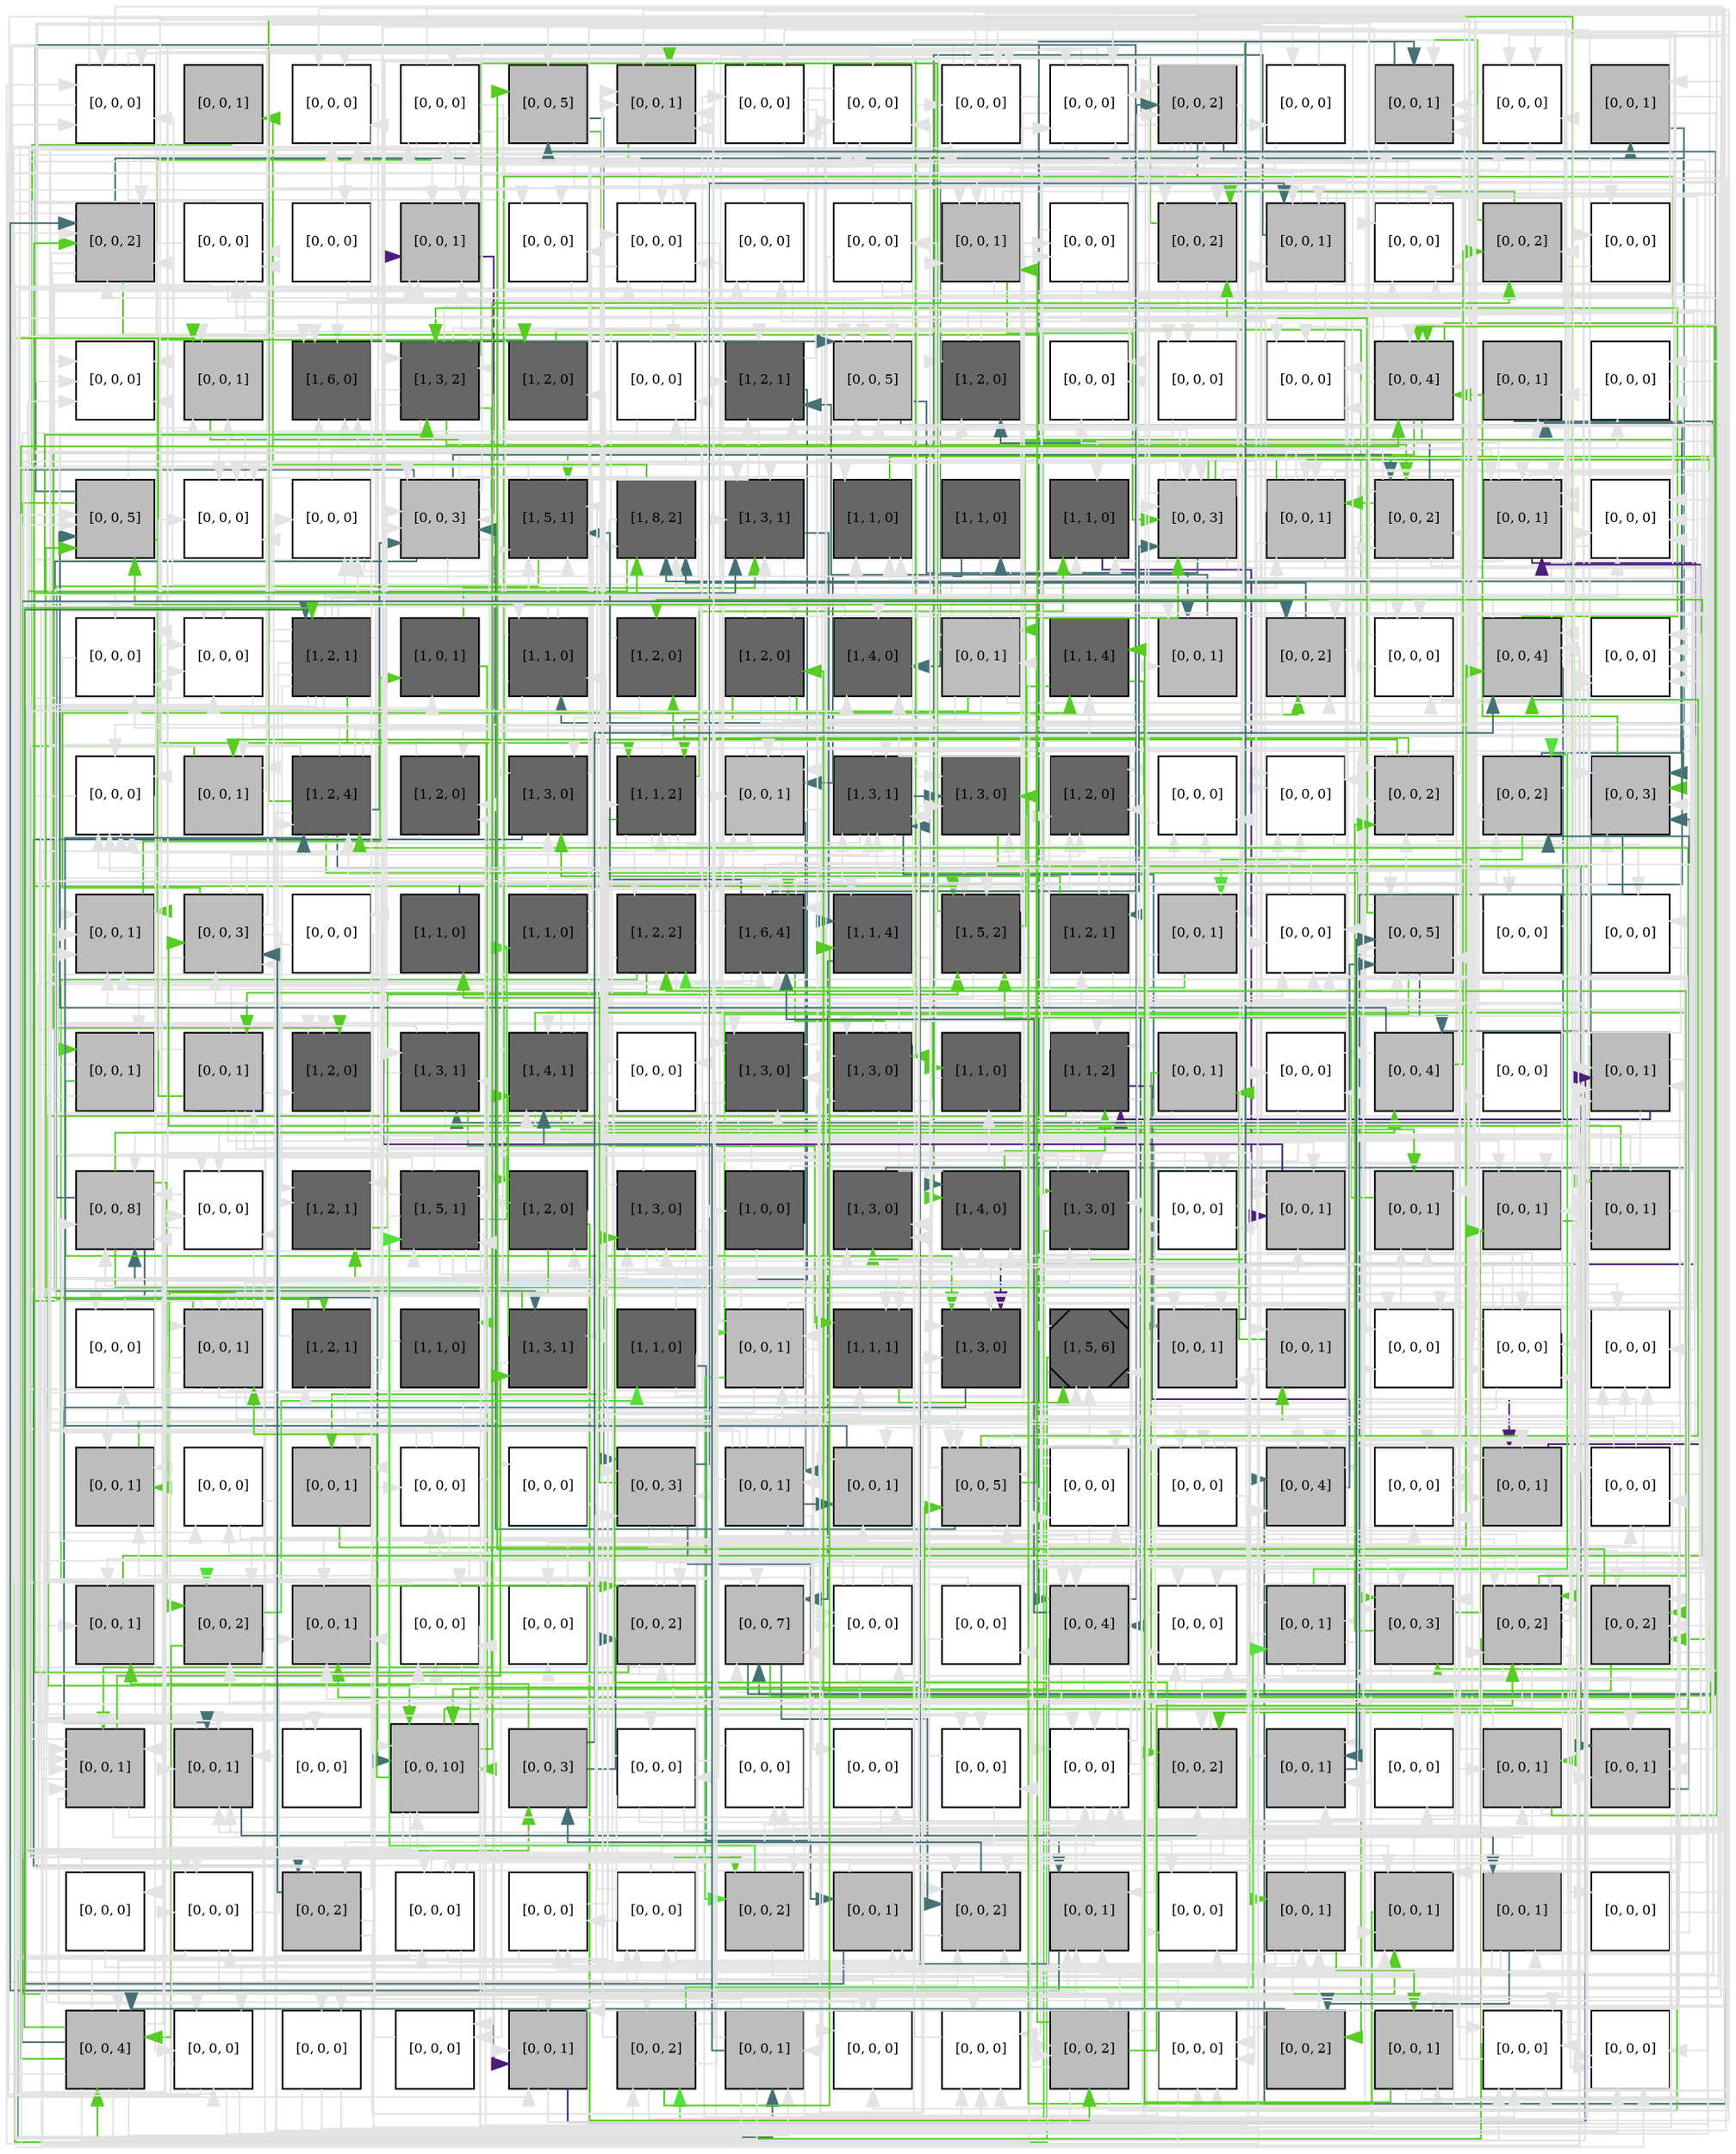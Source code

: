 digraph layout  {
rankdir=TB;
splines=ortho;
node [fixedsize=false, style=filled, width="0.6"];
edge [constraint=false];
0 [fillcolor="#FFFFFF", fontsize=8, label="[0, 0, 0]", shape=square, tooltip="name: None,\nin_degree: 5,\nout_degree: 5"];
1 [fillcolor="#bdbdbd", fontsize=8, label="[0, 0, 1]", shape=square, tooltip="name: None,\nin_degree: 1,\nout_degree: 1"];
2 [fillcolor="#FFFFFF", fontsize=8, label="[0, 0, 0]", shape=square, tooltip="name: None,\nin_degree: 5,\nout_degree: 2"];
3 [fillcolor="#FFFFFF", fontsize=8, label="[0, 0, 0]", shape=square, tooltip="name: None,\nin_degree: 4,\nout_degree: 6"];
4 [fillcolor="#bdbdbd", fontsize=8, label="[0, 0, 5]", shape=square, tooltip="name: None,\nin_degree: 3,\nout_degree: 4"];
5 [fillcolor="#bdbdbd", fontsize=8, label="[0, 0, 1]", shape=square, tooltip="name: None,\nin_degree: 6,\nout_degree: 1"];
6 [fillcolor="#FFFFFF", fontsize=8, label="[0, 0, 0]", shape=square, tooltip="name: None,\nin_degree: 4,\nout_degree: 4"];
7 [fillcolor="#FFFFFF", fontsize=8, label="[0, 0, 0]", shape=square, tooltip="name: None,\nin_degree: 5,\nout_degree: 1"];
8 [fillcolor="#FFFFFF", fontsize=8, label="[0, 0, 0]", shape=square, tooltip="name: None,\nin_degree: 5,\nout_degree: 4"];
9 [fillcolor="#FFFFFF", fontsize=8, label="[0, 0, 0]", shape=square, tooltip="name: None,\nin_degree: 5,\nout_degree: 6"];
10 [fillcolor="#bdbdbd", fontsize=8, label="[0, 0, 2]", shape=square, tooltip="name: None,\nin_degree: 4,\nout_degree: 9"];
11 [fillcolor="#FFFFFF", fontsize=8, label="[0, 0, 0]", shape=square, tooltip="name: None,\nin_degree: 2,\nout_degree: 2"];
12 [fillcolor="#bdbdbd", fontsize=8, label="[0, 0, 1]", shape=square, tooltip="name: None,\nin_degree: 6,\nout_degree: 1"];
13 [fillcolor="#FFFFFF", fontsize=8, label="[0, 0, 0]", shape=square, tooltip="name: None,\nin_degree: 5,\nout_degree: 1"];
14 [fillcolor="#bdbdbd", fontsize=8, label="[0, 0, 1]", shape=square, tooltip="name: None,\nin_degree: 2,\nout_degree: 3"];
15 [fillcolor="#bdbdbd", fontsize=8, label="[0, 0, 2]", shape=square, tooltip="name: None,\nin_degree: 6,\nout_degree: 7"];
16 [fillcolor="#FFFFFF", fontsize=8, label="[0, 0, 0]", shape=square, tooltip="name: None,\nin_degree: 4,\nout_degree: 7"];
17 [fillcolor="#FFFFFF", fontsize=8, label="[0, 0, 0]", shape=square, tooltip="name: None,\nin_degree: 1,\nout_degree: 1"];
18 [fillcolor="#bdbdbd", fontsize=8, label="[0, 0, 1]", shape=square, tooltip="name: None,\nin_degree: 6,\nout_degree: 1"];
19 [fillcolor="#FFFFFF", fontsize=8, label="[0, 0, 0]", shape=square, tooltip="name: None,\nin_degree: 3,\nout_degree: 1"];
20 [fillcolor="#FFFFFF", fontsize=8, label="[0, 0, 0]", shape=square, tooltip="name: None,\nin_degree: 5,\nout_degree: 6"];
21 [fillcolor="#FFFFFF", fontsize=8, label="[0, 0, 0]", shape=square, tooltip="name: None,\nin_degree: 2,\nout_degree: 3"];
22 [fillcolor="#FFFFFF", fontsize=8, label="[0, 0, 0]", shape=square, tooltip="name: None,\nin_degree: 1,\nout_degree: 5"];
23 [fillcolor="#bdbdbd", fontsize=8, label="[0, 0, 1]", shape=square, tooltip="name: None,\nin_degree: 4,\nout_degree: 6"];
24 [fillcolor="#FFFFFF", fontsize=8, label="[0, 0, 0]", shape=square, tooltip="name: None,\nin_degree: 2,\nout_degree: 5"];
25 [fillcolor="#bdbdbd", fontsize=8, label="[0, 0, 2]", shape=square, tooltip="name: None,\nin_degree: 4,\nout_degree: 4"];
26 [fillcolor="#bdbdbd", fontsize=8, label="[0, 0, 1]", shape=square, tooltip="name: None,\nin_degree: 4,\nout_degree: 9"];
27 [fillcolor="#FFFFFF", fontsize=8, label="[0, 0, 0]", shape=square, tooltip="name: None,\nin_degree: 5,\nout_degree: 3"];
28 [fillcolor="#bdbdbd", fontsize=8, label="[0, 0, 2]", shape=square, tooltip="name: None,\nin_degree: 3,\nout_degree: 2"];
29 [fillcolor="#FFFFFF", fontsize=8, label="[0, 0, 0]", shape=square, tooltip="name: None,\nin_degree: 2,\nout_degree: 1"];
30 [fillcolor="#FFFFFF", fontsize=8, label="[0, 0, 0]", shape=square, tooltip="name: None,\nin_degree: 5,\nout_degree: 1"];
31 [fillcolor="#bdbdbd", fontsize=8, label="[0, 0, 1]", shape=square, tooltip="name: None,\nin_degree: 4,\nout_degree: 1"];
32 [fillcolor="#666666", fontsize=8, label="[1, 6, 0]", shape=square, tooltip="name:  PIC ,\nin_degree: 6,\nout_degree: 1"];
33 [fillcolor="#666666", fontsize=8, label="[1, 3, 2]", shape=square, tooltip="name:  Th1II_TRetortaeformis ,\nin_degree: 4,\nout_degree: 10"];
34 [fillcolor="#666666", fontsize=8, label="[1, 2, 0]", shape=square, tooltip="name:  BC_Bacterium ,\nin_degree: 2,\nout_degree: 1"];
35 [fillcolor="#FFFFFF", fontsize=8, label="[0, 0, 0]", shape=square, tooltip="name: None,\nin_degree: 3,\nout_degree: 3"];
36 [fillcolor="#666666", fontsize=8, label="[1, 2, 1]", shape=square, tooltip="name:  Bb ,\nin_degree: 5,\nout_degree: 2"];
37 [fillcolor="#bdbdbd", fontsize=8, label="[0, 0, 5]", shape=square, tooltip="name: None,\nin_degree: 6,\nout_degree: 2"];
38 [fillcolor="#666666", fontsize=8, label="[1, 2, 0]", shape=square, tooltip="name:  PH ,\nin_degree: 3,\nout_degree: 2"];
39 [fillcolor="#FFFFFF", fontsize=8, label="[0, 0, 0]", shape=square, tooltip="name: None,\nin_degree: 3,\nout_degree: 1"];
40 [fillcolor="#FFFFFF", fontsize=8, label="[0, 0, 0]", shape=square, tooltip="name: None,\nin_degree: 2,\nout_degree: 2"];
41 [fillcolor="#FFFFFF", fontsize=8, label="[0, 0, 0]", shape=square, tooltip="name: None,\nin_degree: 4,\nout_degree: 2"];
42 [fillcolor="#bdbdbd", fontsize=8, label="[0, 0, 4]", shape=square, tooltip="name: None,\nin_degree: 5,\nout_degree: 6"];
43 [fillcolor="#bdbdbd", fontsize=8, label="[0, 0, 1]", shape=square, tooltip="name: None,\nin_degree: 3,\nout_degree: 1"];
44 [fillcolor="#FFFFFF", fontsize=8, label="[0, 0, 0]", shape=square, tooltip="name: None,\nin_degree: 3,\nout_degree: 1"];
45 [fillcolor="#bdbdbd", fontsize=8, label="[0, 0, 5]", shape=square, tooltip="name: None,\nin_degree: 5,\nout_degree: 4"];
46 [fillcolor="#FFFFFF", fontsize=8, label="[0, 0, 0]", shape=square, tooltip="name: None,\nin_degree: 5,\nout_degree: 1"];
47 [fillcolor="#FFFFFF", fontsize=8, label="[0, 0, 0]", shape=square, tooltip="name: None,\nin_degree: 4,\nout_degree: 4"];
48 [fillcolor="#bdbdbd", fontsize=8, label="[0, 0, 3]", shape=square, tooltip="name: None,\nin_degree: 6,\nout_degree: 11"];
49 [fillcolor="#666666", fontsize=8, label="[1, 5, 1]", shape=square, tooltip="name:  NE_TRetortaeformis ,\nin_degree: 6,\nout_degree: 2"];
50 [fillcolor="#666666", fontsize=8, label="[1, 8, 2]", shape=square, tooltip="name:  IL4II ,\nin_degree: 5,\nout_degree: 6"];
51 [fillcolor="#666666", fontsize=8, label="[1, 3, 1]", shape=square, tooltip="name:  EL2 ,\nin_degree: 6,\nout_degree: 3"];
52 [fillcolor="#666666", fontsize=8, label="[1, 1, 0]", shape=square, tooltip="name:  IL4I ,\nin_degree: 4,\nout_degree: 1"];
53 [fillcolor="#666666", fontsize=8, label="[1, 1, 0]", shape=square, tooltip="name:  TTSSII ,\nin_degree: 1,\nout_degree: 2"];
54 [fillcolor="#666666", fontsize=8, label="[1, 1, 0]", shape=square, tooltip="name:  Th1I_TRetortaeformis ,\nin_degree: 4,\nout_degree: 1"];
55 [fillcolor="#bdbdbd", fontsize=8, label="[0, 0, 3]", shape=square, tooltip="name: None,\nin_degree: 6,\nout_degree: 10"];
56 [fillcolor="#bdbdbd", fontsize=8, label="[0, 0, 1]", shape=square, tooltip="name: None,\nin_degree: 4,\nout_degree: 7"];
57 [fillcolor="#bdbdbd", fontsize=8, label="[0, 0, 2]", shape=square, tooltip="name: None,\nin_degree: 5,\nout_degree: 9"];
58 [fillcolor="#bdbdbd", fontsize=8, label="[0, 0, 1]", shape=square, tooltip="name: None,\nin_degree: 6,\nout_degree: 4"];
59 [fillcolor="#FFFFFF", fontsize=8, label="[0, 0, 0]", shape=square, tooltip="name: None,\nin_degree: 5,\nout_degree: 1"];
60 [fillcolor="#FFFFFF", fontsize=8, label="[0, 0, 0]", shape=square, tooltip="name: None,\nin_degree: 4,\nout_degree: 2"];
61 [fillcolor="#FFFFFF", fontsize=8, label="[0, 0, 0]", shape=square, tooltip="name: None,\nin_degree: 5,\nout_degree: 2"];
62 [fillcolor="#666666", fontsize=8, label="[1, 2, 1]", shape=square, tooltip="name:  EL ,\nin_degree: 2,\nout_degree: 13"];
63 [fillcolor="#666666", fontsize=8, label="[1, 0, 1]", shape=square, tooltip="name:  IS ,\nin_degree: 2,\nout_degree: 2"];
64 [fillcolor="#666666", fontsize=8, label="[1, 1, 0]", shape=square, tooltip="name:  Th1I_Bacterium ,\nin_degree: 3,\nout_degree: 6"];
65 [fillcolor="#666666", fontsize=8, label="[1, 2, 0]", shape=square, tooltip="name:  IgA_TRetortaeformis ,\nin_degree: 2,\nout_degree: 2"];
66 [fillcolor="#666666", fontsize=8, label="[1, 2, 0]", shape=square, tooltip="name:  BC_TRetortaeformis ,\nin_degree: 2,\nout_degree: 7"];
67 [fillcolor="#666666", fontsize=8, label="[1, 4, 0]", shape=square, tooltip="name:  Cb ,\nin_degree: 4,\nout_degree: 1"];
68 [fillcolor="#bdbdbd", fontsize=8, label="[0, 0, 1]", shape=square, tooltip="name: None,\nin_degree: 2,\nout_degree: 10"];
69 [fillcolor="#666666", fontsize=8, label="[1, 1, 4]", shape=square, tooltip="name:  Th2I_Bacterium ,\nin_degree: 3,\nout_degree: 3"];
70 [fillcolor="#bdbdbd", fontsize=8, label="[0, 0, 1]", shape=square, tooltip="name: None,\nin_degree: 3,\nout_degree: 1"];
71 [fillcolor="#bdbdbd", fontsize=8, label="[0, 0, 2]", shape=square, tooltip="name: None,\nin_degree: 4,\nout_degree: 4"];
72 [fillcolor="#FFFFFF", fontsize=8, label="[0, 0, 0]", shape=square, tooltip="name: None,\nin_degree: 4,\nout_degree: 4"];
73 [fillcolor="#bdbdbd", fontsize=8, label="[0, 0, 4]", shape=square, tooltip="name: None,\nin_degree: 5,\nout_degree: 9"];
74 [fillcolor="#FFFFFF", fontsize=8, label="[0, 0, 0]", shape=square, tooltip="name: None,\nin_degree: 6,\nout_degree: 1"];
75 [fillcolor="#FFFFFF", fontsize=8, label="[0, 0, 0]", shape=square, tooltip="name: None,\nin_degree: 6,\nout_degree: 2"];
76 [fillcolor="#bdbdbd", fontsize=8, label="[0, 0, 1]", shape=square, tooltip="name: None,\nin_degree: 3,\nout_degree: 2"];
77 [fillcolor="#666666", fontsize=8, label="[1, 2, 4]", shape=square, tooltip="name:  DP ,\nin_degree: 4,\nout_degree: 9"];
78 [fillcolor="#666666", fontsize=8, label="[1, 2, 0]", shape=square, tooltip="name:  IFNgII ,\nin_degree: 3,\nout_degree: 2"];
79 [fillcolor="#666666", fontsize=8, label="[1, 3, 0]", shape=square, tooltip="name:  TTSSI ,\nin_degree: 4,\nout_degree: 2"];
80 [fillcolor="#666666", fontsize=8, label="[1, 1, 2]", shape=square, tooltip="name:  DCII_Bacterium ,\nin_degree: 4,\nout_degree: 7"];
81 [fillcolor="#bdbdbd", fontsize=8, label="[0, 0, 1]", shape=square, tooltip="name: None,\nin_degree: 6,\nout_degree: 5"];
82 [fillcolor="#666666", fontsize=8, label="[1, 3, 1]", shape=square, tooltip="name:  Th1II_Bacterium ,\nin_degree: 6,\nout_degree: 6"];
83 [fillcolor="#666666", fontsize=8, label="[1, 3, 0]", shape=square, tooltip="name:  MPI_Bacterium ,\nin_degree: 5,\nout_degree: 1"];
84 [fillcolor="#666666", fontsize=8, label="[1, 2, 0]", shape=square, tooltip="name:  TEL ,\nin_degree: 5,\nout_degree: 1"];
85 [fillcolor="#FFFFFF", fontsize=8, label="[0, 0, 0]", shape=square, tooltip="name: None,\nin_degree: 3,\nout_degree: 1"];
86 [fillcolor="#FFFFFF", fontsize=8, label="[0, 0, 0]", shape=square, tooltip="name: None,\nin_degree: 5,\nout_degree: 1"];
87 [fillcolor="#bdbdbd", fontsize=8, label="[0, 0, 2]", shape=square, tooltip="name: None,\nin_degree: 4,\nout_degree: 6"];
88 [fillcolor="#bdbdbd", fontsize=8, label="[0, 0, 2]", shape=square, tooltip="name: None,\nin_degree: 4,\nout_degree: 6"];
89 [fillcolor="#bdbdbd", fontsize=8, label="[0, 0, 3]", shape=square, tooltip="name: None,\nin_degree: 6,\nout_degree: 3"];
90 [fillcolor="#bdbdbd", fontsize=8, label="[0, 0, 1]", shape=square, tooltip="name: None,\nin_degree: 6,\nout_degree: 1"];
91 [fillcolor="#bdbdbd", fontsize=8, label="[0, 0, 3]", shape=square, tooltip="name: None,\nin_degree: 4,\nout_degree: 7"];
92 [fillcolor="#FFFFFF", fontsize=8, label="[0, 0, 0]", shape=square, tooltip="name: None,\nin_degree: 1,\nout_degree: 2"];
93 [fillcolor="#666666", fontsize=8, label="[1, 1, 0]", shape=square, tooltip="name:  TrI_Bacterium ,\nin_degree: 1,\nout_degree: 1"];
94 [fillcolor="#666666", fontsize=8, label="[1, 1, 0]", shape=square, tooltip="name:  NE_Bacterium ,\nin_degree: 1,\nout_degree: 3"];
95 [fillcolor="#666666", fontsize=8, label="[1, 2, 2]", shape=square, tooltip="name:  EC_TRetortaeformis ,\nin_degree: 3,\nout_degree: 7"];
96 [fillcolor="#666666", fontsize=8, label="[1, 6, 4]", shape=square, tooltip="name:  AP ,\nin_degree: 6,\nout_degree: 9"];
97 [fillcolor="#666666", fontsize=8, label="[1, 1, 4]", shape=square, tooltip="name:  DCI_TRetortaeformis ,\nin_degree: 3,\nout_degree: 2"];
98 [fillcolor="#666666", fontsize=8, label="[1, 5, 2]", shape=square, tooltip="name:  IL13 ,\nin_degree: 5,\nout_degree: 6"];
99 [fillcolor="#666666", fontsize=8, label="[1, 2, 1]", shape=square, tooltip="name:  IL10I ,\nin_degree: 2,\nout_degree: 5"];
100 [fillcolor="#bdbdbd", fontsize=8, label="[0, 0, 1]", shape=square, tooltip="name: None,\nin_degree: 2,\nout_degree: 3"];
101 [fillcolor="#FFFFFF", fontsize=8, label="[0, 0, 0]", shape=square, tooltip="name: None,\nin_degree: 5,\nout_degree: 2"];
102 [fillcolor="#bdbdbd", fontsize=8, label="[0, 0, 5]", shape=square, tooltip="name: None,\nin_degree: 6,\nout_degree: 6"];
103 [fillcolor="#FFFFFF", fontsize=8, label="[0, 0, 0]", shape=square, tooltip="name: None,\nin_degree: 1,\nout_degree: 4"];
104 [fillcolor="#FFFFFF", fontsize=8, label="[0, 0, 0]", shape=square, tooltip="name: None,\nin_degree: 2,\nout_degree: 2"];
105 [fillcolor="#bdbdbd", fontsize=8, label="[0, 0, 1]", shape=square, tooltip="name: None,\nin_degree: 2,\nout_degree: 4"];
106 [fillcolor="#bdbdbd", fontsize=8, label="[0, 0, 1]", shape=square, tooltip="name: None,\nin_degree: 2,\nout_degree: 9"];
107 [fillcolor="#666666", fontsize=8, label="[1, 2, 0]", shape=square, tooltip="name:  TNE ,\nin_degree: 4,\nout_degree: 1"];
108 [fillcolor="#666666", fontsize=8, label="[1, 3, 1]", shape=square, tooltip="name:  IgA_Bacterium ,\nin_degree: 3,\nout_degree: 5"];
109 [fillcolor="#666666", fontsize=8, label="[1, 4, 1]", shape=square, tooltip="name:  IL12II ,\nin_degree: 5,\nout_degree: 10"];
110 [fillcolor="#FFFFFF", fontsize=8, label="[0, 0, 0]", shape=square, tooltip="name: None,\nin_degree: 3,\nout_degree: 1"];
111 [fillcolor="#666666", fontsize=8, label="[1, 3, 0]", shape=square, tooltip="name:  IgE ,\nin_degree: 4,\nout_degree: 5"];
112 [fillcolor="#666666", fontsize=8, label="[1, 3, 0]", shape=square, tooltip="name:  DCI_Bacterium ,\nin_degree: 4,\nout_degree: 9"];
113 [fillcolor="#666666", fontsize=8, label="[1, 1, 0]", shape=square, tooltip="name:  IgG ,\nin_degree: 2,\nout_degree: 3"];
114 [fillcolor="#666666", fontsize=8, label="[1, 1, 2]", shape=square, tooltip="name:  Oag ,\nin_degree: 4,\nout_degree: 6"];
115 [fillcolor="#bdbdbd", fontsize=8, label="[0, 0, 1]", shape=square, tooltip="name: None,\nin_degree: 1,\nout_degree: 2"];
116 [fillcolor="#FFFFFF", fontsize=8, label="[0, 0, 0]", shape=square, tooltip="name: None,\nin_degree: 3,\nout_degree: 1"];
117 [fillcolor="#bdbdbd", fontsize=8, label="[0, 0, 4]", shape=square, tooltip="name: None,\nin_degree: 2,\nout_degree: 3"];
118 [fillcolor="#FFFFFF", fontsize=8, label="[0, 0, 0]", shape=square, tooltip="name: None,\nin_degree: 2,\nout_degree: 1"];
119 [fillcolor="#bdbdbd", fontsize=8, label="[0, 0, 1]", shape=square, tooltip="name: None,\nin_degree: 5,\nout_degree: 4"];
120 [fillcolor="#bdbdbd", fontsize=8, label="[0, 0, 8]", shape=square, tooltip="name: None,\nin_degree: 6,\nout_degree: 5"];
121 [fillcolor="#FFFFFF", fontsize=8, label="[0, 0, 0]", shape=square, tooltip="name: None,\nin_degree: 4,\nout_degree: 2"];
122 [fillcolor="#666666", fontsize=8, label="[1, 2, 1]", shape=square, tooltip="name:  IL5 ,\nin_degree: 4,\nout_degree: 1"];
123 [fillcolor="#666666", fontsize=8, label="[1, 5, 1]", shape=square, tooltip="name:  IFNg_Bacterium ,\nin_degree: 5,\nout_degree: 9"];
124 [fillcolor="#666666", fontsize=8, label="[1, 2, 0]", shape=square, tooltip="name:  T0 ,\nin_degree: 3,\nout_degree: 4"];
125 [fillcolor="#666666", fontsize=8, label="[1, 3, 0]", shape=square, tooltip="name:  Th2II_Bacterium ,\nin_degree: 3,\nout_degree: 6"];
126 [fillcolor="#666666", fontsize=8, label="[1, 0, 0]", shape=square, tooltip="name: IS,\nin_degree: 1,\nout_degree: 4"];
127 [fillcolor="#666666", fontsize=8, label="[1, 3, 0]", shape=square, tooltip="name:  AgAb_Bacterium ,\nin_degree: 4,\nout_degree: 1"];
128 [fillcolor="#666666", fontsize=8, label="[1, 4, 0]", shape=square, tooltip="name:  IL10I_Bacterium ,\nin_degree: 6,\nout_degree: 1"];
129 [fillcolor="#666666", fontsize=8, label="[1, 3, 0]", shape=square, tooltip="name:  Th2II_TRetortaeformis ,\nin_degree: 5,\nout_degree: 3"];
130 [fillcolor="#FFFFFF", fontsize=8, label="[0, 0, 0]", shape=square, tooltip="name: None,\nin_degree: 5,\nout_degree: 2"];
131 [fillcolor="#bdbdbd", fontsize=8, label="[0, 0, 1]", shape=square, tooltip="name: None,\nin_degree: 5,\nout_degree: 1"];
132 [fillcolor="#bdbdbd", fontsize=8, label="[0, 0, 1]", shape=square, tooltip="name: None,\nin_degree: 4,\nout_degree: 1"];
133 [fillcolor="#bdbdbd", fontsize=8, label="[0, 0, 1]", shape=square, tooltip="name: None,\nin_degree: 4,\nout_degree: 2"];
134 [fillcolor="#bdbdbd", fontsize=8, label="[0, 0, 1]", shape=square, tooltip="name: None,\nin_degree: 4,\nout_degree: 5"];
135 [fillcolor="#FFFFFF", fontsize=8, label="[0, 0, 0]", shape=square, tooltip="name: None,\nin_degree: 2,\nout_degree: 1"];
136 [fillcolor="#bdbdbd", fontsize=8, label="[0, 0, 1]", shape=square, tooltip="name: None,\nin_degree: 3,\nout_degree: 14"];
137 [fillcolor="#666666", fontsize=8, label="[1, 2, 1]", shape=square, tooltip="name:  IgG_Bacterium ,\nin_degree: 2,\nout_degree: 5"];
138 [fillcolor="#666666", fontsize=8, label="[1, 1, 0]", shape=square, tooltip="name:  EC_Bacterium ,\nin_degree: 1,\nout_degree: 1"];
139 [fillcolor="#666666", fontsize=8, label="[1, 3, 1]", shape=square, tooltip="name:  TrII ,\nin_degree: 3,\nout_degree: 3"];
140 [fillcolor="#666666", fontsize=8, label="[1, 1, 0]", shape=square, tooltip="name:  Th2I_TRetortaeformis ,\nin_degree: 1,\nout_degree: 4"];
141 [fillcolor="#bdbdbd", fontsize=8, label="[0, 0, 1]", shape=square, tooltip="name: None,\nin_degree: 4,\nout_degree: 7"];
142 [fillcolor="#666666", fontsize=8, label="[1, 1, 1]", shape=square, tooltip="name:  DCII_TRetortaeformis ,\nin_degree: 4,\nout_degree: 1"];
143 [fillcolor="#666666", fontsize=8, label="[1, 3, 0]", shape=square, tooltip="name:  IFNgI ,\nin_degree: 5,\nout_degree: 2"];
144 [fillcolor="#666666", fontsize=8, label="[1, 5, 6]", shape=Msquare, tooltip="name:  AD ,\nin_degree: 5,\nout_degree: 2"];
145 [fillcolor="#bdbdbd", fontsize=8, label="[0, 0, 1]", shape=square, tooltip="name: None,\nin_degree: 5,\nout_degree: 2"];
146 [fillcolor="#bdbdbd", fontsize=8, label="[0, 0, 1]", shape=square, tooltip="name: None,\nin_degree: 2,\nout_degree: 5"];
147 [fillcolor="#FFFFFF", fontsize=8, label="[0, 0, 0]", shape=square, tooltip="name: None,\nin_degree: 4,\nout_degree: 1"];
148 [fillcolor="#FFFFFF", fontsize=8, label="[0, 0, 0]", shape=square, tooltip="name: None,\nin_degree: 4,\nout_degree: 12"];
149 [fillcolor="#FFFFFF", fontsize=8, label="[0, 0, 0]", shape=square, tooltip="name: None,\nin_degree: 5,\nout_degree: 1"];
150 [fillcolor="#bdbdbd", fontsize=8, label="[0, 0, 1]", shape=square, tooltip="name: None,\nin_degree: 4,\nout_degree: 1"];
151 [fillcolor="#FFFFFF", fontsize=8, label="[0, 0, 0]", shape=square, tooltip="name: None,\nin_degree: 2,\nout_degree: 2"];
152 [fillcolor="#bdbdbd", fontsize=8, label="[0, 0, 1]", shape=square, tooltip="name: None,\nin_degree: 3,\nout_degree: 1"];
153 [fillcolor="#FFFFFF", fontsize=8, label="[0, 0, 0]", shape=square, tooltip="name: None,\nin_degree: 3,\nout_degree: 7"];
154 [fillcolor="#FFFFFF", fontsize=8, label="[0, 0, 0]", shape=square, tooltip="name: None,\nin_degree: 1,\nout_degree: 1"];
155 [fillcolor="#bdbdbd", fontsize=8, label="[0, 0, 3]", shape=square, tooltip="name: None,\nin_degree: 4,\nout_degree: 5"];
156 [fillcolor="#bdbdbd", fontsize=8, label="[0, 0, 1]", shape=square, tooltip="name: None,\nin_degree: 3,\nout_degree: 9"];
157 [fillcolor="#bdbdbd", fontsize=8, label="[0, 0, 1]", shape=square, tooltip="name: None,\nin_degree: 4,\nout_degree: 1"];
158 [fillcolor="#bdbdbd", fontsize=8, label="[0, 0, 5]", shape=square, tooltip="name: None,\nin_degree: 5,\nout_degree: 10"];
159 [fillcolor="#FFFFFF", fontsize=8, label="[0, 0, 0]", shape=square, tooltip="name: None,\nin_degree: 4,\nout_degree: 3"];
160 [fillcolor="#FFFFFF", fontsize=8, label="[0, 0, 0]", shape=square, tooltip="name: None,\nin_degree: 3,\nout_degree: 4"];
161 [fillcolor="#bdbdbd", fontsize=8, label="[0, 0, 4]", shape=square, tooltip="name: None,\nin_degree: 5,\nout_degree: 1"];
162 [fillcolor="#FFFFFF", fontsize=8, label="[0, 0, 0]", shape=square, tooltip="name: None,\nin_degree: 5,\nout_degree: 1"];
163 [fillcolor="#bdbdbd", fontsize=8, label="[0, 0, 1]", shape=square, tooltip="name: None,\nin_degree: 4,\nout_degree: 1"];
164 [fillcolor="#FFFFFF", fontsize=8, label="[0, 0, 0]", shape=square, tooltip="name: None,\nin_degree: 3,\nout_degree: 9"];
165 [fillcolor="#bdbdbd", fontsize=8, label="[0, 0, 1]", shape=square, tooltip="name: None,\nin_degree: 3,\nout_degree: 1"];
166 [fillcolor="#bdbdbd", fontsize=8, label="[0, 0, 2]", shape=square, tooltip="name: None,\nin_degree: 4,\nout_degree: 4"];
167 [fillcolor="#bdbdbd", fontsize=8, label="[0, 0, 1]", shape=square, tooltip="name: None,\nin_degree: 5,\nout_degree: 1"];
168 [fillcolor="#FFFFFF", fontsize=8, label="[0, 0, 0]", shape=square, tooltip="name: None,\nin_degree: 4,\nout_degree: 3"];
169 [fillcolor="#FFFFFF", fontsize=8, label="[0, 0, 0]", shape=square, tooltip="name: None,\nin_degree: 2,\nout_degree: 1"];
170 [fillcolor="#bdbdbd", fontsize=8, label="[0, 0, 2]", shape=square, tooltip="name: None,\nin_degree: 4,\nout_degree: 6"];
171 [fillcolor="#bdbdbd", fontsize=8, label="[0, 0, 7]", shape=square, tooltip="name: None,\nin_degree: 5,\nout_degree: 4"];
172 [fillcolor="#FFFFFF", fontsize=8, label="[0, 0, 0]", shape=square, tooltip="name: None,\nin_degree: 3,\nout_degree: 7"];
173 [fillcolor="#FFFFFF", fontsize=8, label="[0, 0, 0]", shape=square, tooltip="name: None,\nin_degree: 1,\nout_degree: 2"];
174 [fillcolor="#bdbdbd", fontsize=8, label="[0, 0, 4]", shape=square, tooltip="name: None,\nin_degree: 4,\nout_degree: 5"];
175 [fillcolor="#FFFFFF", fontsize=8, label="[0, 0, 0]", shape=square, tooltip="name: None,\nin_degree: 6,\nout_degree: 1"];
176 [fillcolor="#bdbdbd", fontsize=8, label="[0, 0, 1]", shape=square, tooltip="name: None,\nin_degree: 2,\nout_degree: 9"];
177 [fillcolor="#bdbdbd", fontsize=8, label="[0, 0, 3]", shape=square, tooltip="name: None,\nin_degree: 5,\nout_degree: 5"];
178 [fillcolor="#bdbdbd", fontsize=8, label="[0, 0, 2]", shape=square, tooltip="name: None,\nin_degree: 6,\nout_degree: 13"];
179 [fillcolor="#bdbdbd", fontsize=8, label="[0, 0, 2]", shape=square, tooltip="name: None,\nin_degree: 5,\nout_degree: 3"];
180 [fillcolor="#bdbdbd", fontsize=8, label="[0, 0, 1]", shape=square, tooltip="name: None,\nin_degree: 6,\nout_degree: 6"];
181 [fillcolor="#bdbdbd", fontsize=8, label="[0, 0, 1]", shape=square, tooltip="name: None,\nin_degree: 6,\nout_degree: 2"];
182 [fillcolor="#FFFFFF", fontsize=8, label="[0, 0, 0]", shape=square, tooltip="name: None,\nin_degree: 1,\nout_degree: 2"];
183 [fillcolor="#bdbdbd", fontsize=8, label="[0, 0, 10]", shape=square, tooltip="name: None,\nin_degree: 6,\nout_degree: 6"];
184 [fillcolor="#bdbdbd", fontsize=8, label="[0, 0, 3]", shape=square, tooltip="name: None,\nin_degree: 2,\nout_degree: 3"];
185 [fillcolor="#FFFFFF", fontsize=8, label="[0, 0, 0]", shape=square, tooltip="name: None,\nin_degree: 2,\nout_degree: 6"];
186 [fillcolor="#FFFFFF", fontsize=8, label="[0, 0, 0]", shape=square, tooltip="name: None,\nin_degree: 2,\nout_degree: 2"];
187 [fillcolor="#FFFFFF", fontsize=8, label="[0, 0, 0]", shape=square, tooltip="name: None,\nin_degree: 2,\nout_degree: 2"];
188 [fillcolor="#FFFFFF", fontsize=8, label="[0, 0, 0]", shape=square, tooltip="name: None,\nin_degree: 3,\nout_degree: 2"];
189 [fillcolor="#FFFFFF", fontsize=8, label="[0, 0, 0]", shape=square, tooltip="name: None,\nin_degree: 6,\nout_degree: 5"];
190 [fillcolor="#bdbdbd", fontsize=8, label="[0, 0, 2]", shape=square, tooltip="name: None,\nin_degree: 4,\nout_degree: 5"];
191 [fillcolor="#bdbdbd", fontsize=8, label="[0, 0, 1]", shape=square, tooltip="name: None,\nin_degree: 4,\nout_degree: 2"];
192 [fillcolor="#FFFFFF", fontsize=8, label="[0, 0, 0]", shape=square, tooltip="name: None,\nin_degree: 1,\nout_degree: 1"];
193 [fillcolor="#bdbdbd", fontsize=8, label="[0, 0, 1]", shape=square, tooltip="name: None,\nin_degree: 3,\nout_degree: 5"];
194 [fillcolor="#bdbdbd", fontsize=8, label="[0, 0, 1]", shape=square, tooltip="name: None,\nin_degree: 5,\nout_degree: 1"];
195 [fillcolor="#FFFFFF", fontsize=8, label="[0, 0, 0]", shape=square, tooltip="name: None,\nin_degree: 1,\nout_degree: 2"];
196 [fillcolor="#FFFFFF", fontsize=8, label="[0, 0, 0]", shape=square, tooltip="name: None,\nin_degree: 4,\nout_degree: 3"];
197 [fillcolor="#bdbdbd", fontsize=8, label="[0, 0, 2]", shape=square, tooltip="name: None,\nin_degree: 3,\nout_degree: 4"];
198 [fillcolor="#FFFFFF", fontsize=8, label="[0, 0, 0]", shape=square, tooltip="name: None,\nin_degree: 3,\nout_degree: 7"];
199 [fillcolor="#FFFFFF", fontsize=8, label="[0, 0, 0]", shape=square, tooltip="name: None,\nin_degree: 3,\nout_degree: 2"];
200 [fillcolor="#FFFFFF", fontsize=8, label="[0, 0, 0]", shape=square, tooltip="name: None,\nin_degree: 3,\nout_degree: 4"];
201 [fillcolor="#bdbdbd", fontsize=8, label="[0, 0, 2]", shape=square, tooltip="name: None,\nin_degree: 3,\nout_degree: 3"];
202 [fillcolor="#bdbdbd", fontsize=8, label="[0, 0, 1]", shape=square, tooltip="name: None,\nin_degree: 3,\nout_degree: 2"];
203 [fillcolor="#bdbdbd", fontsize=8, label="[0, 0, 2]", shape=square, tooltip="name: None,\nin_degree: 6,\nout_degree: 2"];
204 [fillcolor="#bdbdbd", fontsize=8, label="[0, 0, 1]", shape=square, tooltip="name: None,\nin_degree: 5,\nout_degree: 2"];
205 [fillcolor="#FFFFFF", fontsize=8, label="[0, 0, 0]", shape=square, tooltip="name: None,\nin_degree: 3,\nout_degree: 1"];
206 [fillcolor="#bdbdbd", fontsize=8, label="[0, 0, 1]", shape=square, tooltip="name: None,\nin_degree: 3,\nout_degree: 4"];
207 [fillcolor="#bdbdbd", fontsize=8, label="[0, 0, 1]", shape=square, tooltip="name: None,\nin_degree: 5,\nout_degree: 2"];
208 [fillcolor="#bdbdbd", fontsize=8, label="[0, 0, 1]", shape=square, tooltip="name: None,\nin_degree: 2,\nout_degree: 6"];
209 [fillcolor="#FFFFFF", fontsize=8, label="[0, 0, 0]", shape=square, tooltip="name: None,\nin_degree: 1,\nout_degree: 3"];
210 [fillcolor="#bdbdbd", fontsize=8, label="[0, 0, 4]", shape=square, tooltip="name: None,\nin_degree: 4,\nout_degree: 9"];
211 [fillcolor="#FFFFFF", fontsize=8, label="[0, 0, 0]", shape=square, tooltip="name: None,\nin_degree: 4,\nout_degree: 5"];
212 [fillcolor="#FFFFFF", fontsize=8, label="[0, 0, 0]", shape=square, tooltip="name: None,\nin_degree: 2,\nout_degree: 3"];
213 [fillcolor="#FFFFFF", fontsize=8, label="[0, 0, 0]", shape=square, tooltip="name: None,\nin_degree: 2,\nout_degree: 1"];
214 [fillcolor="#bdbdbd", fontsize=8, label="[0, 0, 1]", shape=square, tooltip="name: None,\nin_degree: 5,\nout_degree: 3"];
215 [fillcolor="#bdbdbd", fontsize=8, label="[0, 0, 2]", shape=square, tooltip="name: None,\nin_degree: 3,\nout_degree: 6"];
216 [fillcolor="#bdbdbd", fontsize=8, label="[0, 0, 1]", shape=square, tooltip="name: None,\nin_degree: 3,\nout_degree: 6"];
217 [fillcolor="#FFFFFF", fontsize=8, label="[0, 0, 0]", shape=square, tooltip="name: None,\nin_degree: 4,\nout_degree: 1"];
218 [fillcolor="#FFFFFF", fontsize=8, label="[0, 0, 0]", shape=square, tooltip="name: None,\nin_degree: 5,\nout_degree: 1"];
219 [fillcolor="#bdbdbd", fontsize=8, label="[0, 0, 2]", shape=square, tooltip="name: None,\nin_degree: 4,\nout_degree: 8"];
220 [fillcolor="#FFFFFF", fontsize=8, label="[0, 0, 0]", shape=square, tooltip="name: None,\nin_degree: 5,\nout_degree: 1"];
221 [fillcolor="#bdbdbd", fontsize=8, label="[0, 0, 2]", shape=square, tooltip="name: None,\nin_degree: 2,\nout_degree: 3"];
222 [fillcolor="#bdbdbd", fontsize=8, label="[0, 0, 1]", shape=square, tooltip="name: None,\nin_degree: 4,\nout_degree: 4"];
223 [fillcolor="#FFFFFF", fontsize=8, label="[0, 0, 0]", shape=square, tooltip="name: None,\nin_degree: 6,\nout_degree: 5"];
224 [fillcolor="#FFFFFF", fontsize=8, label="[0, 0, 0]", shape=square, tooltip="name: None,\nin_degree: 5,\nout_degree: 1"];
0 -> 33  [color=grey89, style="penwidth(0.1)", tooltip=" ", weight=1];
0 -> 186  [color=grey89, style="penwidth(0.1)", tooltip=" ", weight=1];
0 -> 200  [color=grey89, style="penwidth(0.1)", tooltip=" ", weight=1];
0 -> 157  [color=grey89, style="penwidth(0.1)", tooltip=" ", weight=1];
0 -> 163  [color=grey89, style="penwidth(0.1)", tooltip=" ", weight=1];
1 -> 98  [color="#56CC24", style="penwidth(0.1)", tooltip="69( Th2I_Bacterium ) to 98( IL13 )", weight=1];
2 -> 158  [color=grey89, style="penwidth(0.1)", tooltip=" ", weight=1];
2 -> 153  [color=grey89, style="penwidth(0.1)", tooltip=" ", weight=1];
3 -> 174  [color=grey89, style="penwidth(0.1)", tooltip=" ", weight=1];
3 -> 222  [color=grey89, style="penwidth(0.1)", tooltip=" ", weight=1];
3 -> 38  [color=grey89, style="penwidth(0.1)", tooltip=" ", weight=1];
3 -> 58  [color=grey89, style="penwidth(0.1)", tooltip=" ", weight=1];
3 -> 15  [color=grey89, style="penwidth(0.1)", tooltip=" ", weight=1];
3 -> 149  [color=grey89, style="penwidth(0.1)", tooltip=" ", weight=1];
4 -> 155  [color="#457175", style="penwidth(0.1)", tooltip="51( EL2 ) to 62( EL )", weight=1];
4 -> 122  [color="#56CC24", style="penwidth(0.1)", tooltip="51( EL2 ) to 98( IL13 )", weight=1];
4 -> 55  [color=grey89, style="penwidth(0.1)", tooltip=" ", weight=1];
4 -> 179  [color=grey89, style="penwidth(0.1)", tooltip=" ", weight=1];
5 -> 90  [color="#56CC24", style="penwidth(0.1)", tooltip="122( IL5 ) to 51( EL2 )", weight=1];
6 -> 179  [color=grey89, style="penwidth(0.1)", tooltip=" ", weight=1];
6 -> 57  [color=grey89, style="penwidth(0.1)", tooltip=" ", weight=1];
6 -> 158  [color=grey89, style="penwidth(0.1)", tooltip=" ", weight=1];
6 -> 81  [color=grey89, style="penwidth(0.1)", tooltip=" ", weight=1];
7 -> 32  [color=grey89, style="penwidth(0.1)", tooltip=" ", weight=1];
8 -> 75  [color=grey89, style="penwidth(0.1)", tooltip=" ", weight=1];
8 -> 186  [color=grey89, style="penwidth(0.1)", tooltip=" ", weight=1];
8 -> 167  [color=grey89, style="penwidth(0.1)", tooltip=" ", weight=1];
8 -> 165  [color=grey89, style="penwidth(0.1)", tooltip=" ", weight=1];
9 -> 125  [color=grey89, style="penwidth(0.1)", tooltip=" ", weight=1];
9 -> 79  [color=grey89, style="penwidth(0.1)", tooltip=" ", weight=1];
9 -> 84  [color=grey89, style="penwidth(0.1)", tooltip=" ", weight=1];
9 -> 136  [color=grey89, style="penwidth(0.1)", tooltip=" ", weight=1];
9 -> 150  [color=grey89, style="penwidth(0.1)", tooltip=" ", weight=1];
9 -> 76  [color=grey89, style="penwidth(0.1)", tooltip=" ", weight=1];
10 -> 33  [color=grey89, style="penwidth(0.1)", tooltip=" ", weight=1];
10 -> 67  [color="#457175", style="penwidth(0.1)", tooltip="127( AgAb_Bacterium ) to 67( Cb )", weight=1];
10 -> 14  [color="#457175", style="penwidth(0.1)", tooltip="82( Th1II_Bacterium ) to 64( Th1I_Bacterium )", weight=1];
10 -> 215  [color=grey89, style="penwidth(0.1)", tooltip=" ", weight=1];
10 -> 39  [color=grey89, style="penwidth(0.1)", tooltip=" ", weight=1];
10 -> 154  [color=grey89, style="penwidth(0.1)", tooltip=" ", weight=1];
10 -> 135  [color=grey89, style="penwidth(0.1)", tooltip=" ", weight=1];
10 -> 30  [color=grey89, style="penwidth(0.1)", tooltip=" ", weight=1];
10 -> 20  [color=grey89, style="penwidth(0.1)", tooltip=" ", weight=1];
11 -> 158  [color=grey89, style="penwidth(0.1)", tooltip=" ", weight=1];
11 -> 122  [color=grey89, style="penwidth(0.1)", tooltip=" ", weight=1];
12 -> 174  [color="#457175", style="penwidth(0.1)", tooltip="82( Th1II_Bacterium ) to 64( Th1I_Bacterium )", weight=1];
13 -> 177  [color=grey89, style="penwidth(0.1)", tooltip=" ", weight=1];
14 -> 64  [color="#457175", style="penwidth(0.1)", tooltip="82( Th1II_Bacterium ) to 64( Th1I_Bacterium )", weight=1];
14 -> 214  [color=grey89, style="penwidth(0.1)", tooltip=" ", weight=1];
14 -> 171  [color=grey89, style="penwidth(0.1)", tooltip=" ", weight=1];
15 -> 89  [color="#457175", style="penwidth(0.1)", tooltip="140( Th2I_TRetortaeformis ) to 99( IL10I )", weight=1];
15 -> 129  [color="#56CC24", style="penwidth(0.1)", tooltip="142( DCII_TRetortaeformis ) to 129( Th2II_TRetortaeformis )", weight=1];
15 -> 112  [color=grey89, style="penwidth(0.1)", tooltip=" ", weight=1];
15 -> 107  [color=grey89, style="penwidth(0.1)", tooltip=" ", weight=1];
15 -> 214  [color=grey89, style="penwidth(0.1)", tooltip=" ", weight=1];
15 -> 111  [color=grey89, style="penwidth(0.1)", tooltip=" ", weight=1];
15 -> 131  [color=grey89, style="penwidth(0.1)", tooltip=" ", weight=1];
16 -> 51  [color=grey89, style="penwidth(0.1)", tooltip=" ", weight=1];
16 -> 217  [color=grey89, style="penwidth(0.1)", tooltip=" ", weight=1];
16 -> 30  [color=grey89, style="penwidth(0.1)", tooltip=" ", weight=1];
16 -> 88  [color=grey89, style="penwidth(0.1)", tooltip=" ", weight=1];
16 -> 170  [color=grey89, style="penwidth(0.1)", tooltip=" ", weight=1];
16 -> 96  [color=grey89, style="penwidth(0.1)", tooltip=" ", weight=1];
16 -> 20  [color=grey89, style="penwidth(0.1)", tooltip=" ", weight=1];
17 -> 37  [color=grey89, style="penwidth(0.1)", tooltip=" ", weight=1];
18 -> 214  [color="#4C1D7C", style="penwidth(0.1)", tooltip="54( Th1I_TRetortaeformis ) to 143( IFNgI )", weight=1];
19 -> 37  [color=grey89, style="penwidth(0.1)", tooltip=" ", weight=1];
20 -> 100  [color=grey89, style="penwidth(0.1)", tooltip=" ", weight=1];
20 -> 40  [color=grey89, style="penwidth(0.1)", tooltip=" ", weight=1];
20 -> 58  [color=grey89, style="penwidth(0.1)", tooltip=" ", weight=1];
20 -> 141  [color=grey89, style="penwidth(0.1)", tooltip=" ", weight=1];
20 -> 78  [color=grey89, style="penwidth(0.1)", tooltip=" ", weight=1];
20 -> 3  [color=grey89, style="penwidth(0.1)", tooltip=" ", weight=1];
21 -> 90  [color=grey89, style="penwidth(0.1)", tooltip=" ", weight=1];
21 -> 161  [color=grey89, style="penwidth(0.1)", tooltip=" ", weight=1];
21 -> 83  [color=grey89, style="penwidth(0.1)", tooltip=" ", weight=1];
22 -> 146  [color=grey89, style="penwidth(0.1)", tooltip=" ", weight=1];
22 -> 222  [color=grey89, style="penwidth(0.1)", tooltip=" ", weight=1];
22 -> 18  [color=grey89, style="penwidth(0.1)", tooltip=" ", weight=1];
22 -> 124  [color=grey89, style="penwidth(0.1)", tooltip=" ", weight=1];
22 -> 194  [color=grey89, style="penwidth(0.1)", tooltip=" ", weight=1];
23 -> 148  [color=grey89, style="penwidth(0.1)", tooltip=" ", weight=1];
23 -> 147  [color=grey89, style="penwidth(0.1)", tooltip=" ", weight=1];
23 -> 55  [color="#56CC24", style="penwidth(0.1)", tooltip="124( T0 ) to 66( BC_TRetortaeformis )", weight=1];
23 -> 168  [color=grey89, style="penwidth(0.1)", tooltip=" ", weight=1];
23 -> 10  [color=grey89, style="penwidth(0.1)", tooltip=" ", weight=1];
23 -> 220  [color=grey89, style="penwidth(0.1)", tooltip=" ", weight=1];
24 -> 86  [color=grey89, style="penwidth(0.1)", tooltip=" ", weight=1];
24 -> 181  [color=grey89, style="penwidth(0.1)", tooltip=" ", weight=1];
24 -> 27  [color=grey89, style="penwidth(0.1)", tooltip=" ", weight=1];
24 -> 202  [color=grey89, style="penwidth(0.1)", tooltip=" ", weight=1];
24 -> 218  [color=grey89, style="penwidth(0.1)", tooltip=" ", weight=1];
25 -> 35  [color=grey89, style="penwidth(0.1)", tooltip=" ", weight=1];
25 -> 114  [color=grey89, style="penwidth(0.1)", tooltip=" ", weight=1];
25 -> 112  [color="#56CC24", style="penwidth(0.1)", tooltip="32( PIC ) to 112( DCI_Bacterium )", weight=1];
25 -> 82  [color=grey89, style="penwidth(0.1)", tooltip=" ", weight=1];
26 -> 61  [color=grey89, style="penwidth(0.1)", tooltip=" ", weight=1];
26 -> 9  [color=grey89, style="penwidth(0.1)", tooltip=" ", weight=1];
26 -> 111  [color=grey89, style="penwidth(0.1)", tooltip=" ", weight=1];
26 -> 72  [color=grey89, style="penwidth(0.1)", tooltip=" ", weight=1];
26 -> 128  [color="#457175", style="penwidth(0.1)", tooltip="93( TrI_Bacterium ) to 128( IL10I_Bacterium )", weight=1];
26 -> 189  [color=grey89, style="penwidth(0.1)", tooltip=" ", weight=1];
26 -> 89  [color=grey89, style="penwidth(0.1)", tooltip=" ", weight=1];
26 -> 159  [color=grey89, style="penwidth(0.1)", tooltip=" ", weight=1];
26 -> 13  [color=grey89, style="penwidth(0.1)", tooltip=" ", weight=1];
27 -> 107  [color=grey89, style="penwidth(0.1)", tooltip=" ", weight=1];
27 -> 3  [color=grey89, style="penwidth(0.1)", tooltip=" ", weight=1];
27 -> 136  [color=grey89, style="penwidth(0.1)", tooltip=" ", weight=1];
28 -> 127  [color="#56CC24", style="penwidth(0.1)", tooltip="108( IgA_Bacterium ) to 127( AgAb_Bacterium )", weight=1];
28 -> 25  [color="#56CC24", style="penwidth(0.1)", tooltip="36( Bb ) to 112( DCI_Bacterium )", weight=1];
29 -> 58  [color=grey89, style="penwidth(0.1)", tooltip=" ", weight=1];
30 -> 36  [color=grey89, style="penwidth(0.1)", tooltip=" ", weight=1];
31 -> 89  [color="#56CC24", style="penwidth(0.1)", tooltip="142( DCII_TRetortaeformis ) to 124( T0 )", weight=1];
32 -> 37  [color="#457175", style="penwidth(0.1)", tooltip="32( PIC ) to 49( NE_TRetortaeformis )", weight=1];
33 -> 180  [color="#56CC24", style="penwidth(0.1)", tooltip="33( Th1II_TRetortaeformis ) to 54( Th1I_TRetortaeformis )", weight=1];
33 -> 113  [color="#56CC24", style="penwidth(0.1)", tooltip="66( BC_TRetortaeformis ) to 113( IgG )", weight=1];
33 -> 86  [color=grey89, style="penwidth(0.1)", tooltip=" ", weight=1];
33 -> 57  [color="#56CC24", style="penwidth(0.1)", tooltip="49( NE_TRetortaeformis ) to 107( TNE )", weight=1];
33 -> 105  [color=grey89, style="penwidth(0.1)", tooltip=" ", weight=1];
33 -> 13  [color=grey89, style="penwidth(0.1)", tooltip=" ", weight=1];
33 -> 200  [color=grey89, style="penwidth(0.1)", tooltip=" ", weight=1];
33 -> 92  [color=grey89, style="penwidth(0.1)", tooltip=" ", weight=1];
33 -> 40  [color=grey89, style="penwidth(0.1)", tooltip=" ", weight=1];
33 -> 213  [color=grey89, style="penwidth(0.1)", tooltip=" ", weight=1];
34 -> 221  [color="#56CC24", style="penwidth(0.1)", tooltip="34( BC_Bacterium ) to 137( IgG_Bacterium )", weight=1];
35 -> 60  [color=grey89, style="penwidth(0.1)", tooltip=" ", weight=1];
35 -> 86  [color=grey89, style="penwidth(0.1)", tooltip=" ", weight=1];
35 -> 162  [color=grey89, style="penwidth(0.1)", tooltip=" ", weight=1];
36 -> 7  [color=grey89, style="penwidth(0.1)", tooltip=" ", weight=1];
36 -> 120  [color="#457175", style="penwidth(0.1)", tooltip="32( PIC ) to 97( DCI_TRetortaeformis )", weight=1];
37 -> 70  [color="#457175", style="penwidth(0.1)", tooltip="32( PIC ) to 97( DCI_TRetortaeformis )", weight=1];
37 -> 161  [color="#457175", style="penwidth(0.1)", tooltip="32( PIC ) to 49( NE_TRetortaeformis )", weight=1];
38 -> 200  [color=grey89, style="penwidth(0.1)", tooltip=" ", weight=1];
38 -> 151  [color=grey89, style="penwidth(0.1)", tooltip=" ", weight=1];
39 -> 55  [color=grey89, style="penwidth(0.1)", tooltip=" ", weight=1];
40 -> 61  [color=grey89, style="penwidth(0.1)", tooltip=" ", weight=1];
40 -> 162  [color=grey89, style="penwidth(0.1)", tooltip=" ", weight=1];
41 -> 191  [color=grey89, style="penwidth(0.1)", tooltip=" ", weight=1];
41 -> 121  [color=grey89, style="penwidth(0.1)", tooltip=" ", weight=1];
42 -> 187  [color=grey89, style="penwidth(0.1)", tooltip=" ", weight=1];
42 -> 41  [color=grey89, style="penwidth(0.1)", tooltip=" ", weight=1];
42 -> 124  [color="#56CC24", style="penwidth(0.1)", tooltip="142( DCII_TRetortaeformis ) to 124( T0 )", weight=1];
42 -> 16  [color=grey89, style="penwidth(0.1)", tooltip=" ", weight=1];
42 -> 49  [color="#56CC24", style="penwidth(0.1)", tooltip="34( BC_Bacterium ) to 137( IgG_Bacterium )", weight=1];
42 -> 68  [color="#56CC24", style="penwidth(0.1)", tooltip="97( DCI_TRetortaeformis ) to 143( IFNgI )", weight=1];
43 -> 171  [color="#457175", style="penwidth(0.1)", tooltip="93( TrI_Bacterium ) to 128( IL10I_Bacterium )", weight=1];
44 -> 208  [color=grey89, style="penwidth(0.1)", tooltip=" ", weight=1];
45 -> 44  [color=grey89, style="penwidth(0.1)", tooltip=" ", weight=1];
45 -> 80  [color="#56CC24", style="penwidth(0.1)", tooltip="33( Th1II_TRetortaeformis ) to 54( Th1I_TRetortaeformis )", weight=1];
45 -> 99  [color="#457175", style="penwidth(0.1)", tooltip="140( Th2I_TRetortaeformis ) to 99( IL10I )", weight=1];
45 -> 207  [color="#56CC24", style="penwidth(0.1)", tooltip="36( Bb ) to 83( MPI_Bacterium )", weight=1];
46 -> 38  [color=grey89, style="penwidth(0.1)", tooltip=" ", weight=1];
47 -> 32  [color=grey89, style="penwidth(0.1)", tooltip=" ", weight=1];
47 -> 175  [color=grey89, style="penwidth(0.1)", tooltip=" ", weight=1];
47 -> 49  [color=grey89, style="penwidth(0.1)", tooltip=" ", weight=1];
47 -> 58  [color=grey89, style="penwidth(0.1)", tooltip=" ", weight=1];
48 -> 0  [color=grey89, style="penwidth(0.1)", tooltip=" ", weight=1];
48 -> 112  [color=grey89, style="penwidth(0.1)", tooltip=" ", weight=1];
48 -> 57  [color="#457175", style="penwidth(0.1)", tooltip="36( Bb ) to 38( PH )", weight=1];
48 -> 216  [color="#457175", style="penwidth(0.1)", tooltip="142( DCII_TRetortaeformis ) to 109( IL12II )", weight=1];
48 -> 164  [color=grey89, style="penwidth(0.1)", tooltip=" ", weight=1];
48 -> 9  [color=grey89, style="penwidth(0.1)", tooltip=" ", weight=1];
48 -> 139  [color="#457175", style="penwidth(0.1)", tooltip="53( TTSSII ) to 139( TrII )", weight=1];
48 -> 51  [color=grey89, style="penwidth(0.1)", tooltip=" ", weight=1];
48 -> 123  [color=grey89, style="penwidth(0.1)", tooltip=" ", weight=1];
48 -> 56  [color=grey89, style="penwidth(0.1)", tooltip=" ", weight=1];
48 -> 131  [color=grey89, style="penwidth(0.1)", tooltip=" ", weight=1];
49 -> 137  [color="#56CC24", style="penwidth(0.1)", tooltip="49( NE_TRetortaeformis ) to 107( TNE )", weight=1];
49 -> 211  [color=grey89, style="penwidth(0.1)", tooltip=" ", weight=1];
50 -> 1  [color="#56CC24", style="penwidth(0.1)", tooltip="69( Th2I_Bacterium ) to 98( IL13 )", weight=1];
50 -> 15  [color=grey89, style="penwidth(0.1)", tooltip=" ", weight=1];
50 -> 110  [color=grey89, style="penwidth(0.1)", tooltip=" ", weight=1];
50 -> 184  [color="#56CC24", style="penwidth(0.1)", tooltip="66( BC_TRetortaeformis ) to 65( IgA_TRetortaeformis )", weight=1];
50 -> 46  [color=grey89, style="penwidth(0.1)", tooltip=" ", weight=1];
50 -> 81  [color=grey89, style="penwidth(0.1)", tooltip=" ", weight=1];
51 -> 97  [color="#457175", style="penwidth(0.1)", tooltip="32( PIC ) to 97( DCI_TRetortaeformis )", weight=1];
51 -> 32  [color=grey89, style="penwidth(0.1)", tooltip=" ", weight=1];
51 -> 130  [color=grey89, style="penwidth(0.1)", tooltip=" ", weight=1];
52 -> 177  [color="#56CC24", style="penwidth(0.1)", tooltip="52( IL4I ) to 49( NE_TRetortaeformis )", weight=1];
53 -> 81  [color="#457175", style="penwidth(0.1)", tooltip="53( TTSSII ) to 139( TrII )", weight=1];
53 -> 147  [color=grey89, style="penwidth(0.1)", tooltip=" ", weight=1];
54 -> 131  [color="#4C1D7C", style="penwidth(0.1)", tooltip="54( Th1I_TRetortaeformis ) to 143( IFNgI )", weight=1];
55 -> 46  [color=grey89, style="penwidth(0.1)", tooltip=" ", weight=1];
55 -> 18  [color=grey89, style="penwidth(0.1)", tooltip=" ", weight=1];
55 -> 20  [color=grey89, style="penwidth(0.1)", tooltip=" ", weight=1];
55 -> 148  [color=grey89, style="penwidth(0.1)", tooltip=" ", weight=1];
55 -> 179  [color="#56CC24", style="penwidth(0.1)", tooltip="124( T0 ) to 66( BC_TRetortaeformis )", weight=1];
55 -> 53  [color="#457175", style="penwidth(0.1)", tooltip="79( TTSSI ) to 53( TTSSII )", weight=1];
55 -> 3  [color=grey89, style="penwidth(0.1)", tooltip=" ", weight=1];
55 -> 190  [color="#56CC24", style="penwidth(0.1)", tooltip="109( IL12II ) to 125( Th2II_Bacterium )", weight=1];
55 -> 175  [color=grey89, style="penwidth(0.1)", tooltip=" ", weight=1];
55 -> 224  [color=grey89, style="penwidth(0.1)", tooltip=" ", weight=1];
56 -> 21  [color=grey89, style="penwidth(0.1)", tooltip=" ", weight=1];
56 -> 130  [color=grey89, style="penwidth(0.1)", tooltip=" ", weight=1];
56 -> 224  [color=grey89, style="penwidth(0.1)", tooltip=" ", weight=1];
56 -> 107  [color="#56CC24", style="penwidth(0.1)", tooltip="49( NE_TRetortaeformis ) to 107( TNE )", weight=1];
56 -> 179  [color=grey89, style="penwidth(0.1)", tooltip=" ", weight=1];
56 -> 156  [color=grey89, style="penwidth(0.1)", tooltip=" ", weight=1];
56 -> 32  [color=grey89, style="penwidth(0.1)", tooltip=" ", weight=1];
57 -> 72  [color=grey89, style="penwidth(0.1)", tooltip=" ", weight=1];
57 -> 96  [color=grey89, style="penwidth(0.1)", tooltip=" ", weight=1];
57 -> 38  [color="#457175", style="penwidth(0.1)", tooltip="36( Bb ) to 38( PH )", weight=1];
57 -> 56  [color="#56CC24", style="penwidth(0.1)", tooltip="49( NE_TRetortaeformis ) to 107( TNE )", weight=1];
57 -> 160  [color=grey89, style="penwidth(0.1)", tooltip=" ", weight=1];
57 -> 204  [color=grey89, style="penwidth(0.1)", tooltip=" ", weight=1];
57 -> 205  [color=grey89, style="penwidth(0.1)", tooltip=" ", weight=1];
57 -> 143  [color=grey89, style="penwidth(0.1)", tooltip=" ", weight=1];
57 -> 31  [color=grey89, style="penwidth(0.1)", tooltip=" ", weight=1];
58 -> 2  [color=grey89, style="penwidth(0.1)", tooltip=" ", weight=1];
58 -> 54  [color=grey89, style="penwidth(0.1)", tooltip=" ", weight=1];
58 -> 39  [color=grey89, style="penwidth(0.1)", tooltip=" ", weight=1];
58 -> 143  [color="#4C1D7C", style="penwidth(0.1)", tooltip="54( Th1I_TRetortaeformis ) to 143( IFNgI )", weight=1];
59 -> 73  [color=grey89, style="penwidth(0.1)", tooltip=" ", weight=1];
60 -> 61  [color=grey89, style="penwidth(0.1)", tooltip=" ", weight=1];
60 -> 97  [color=grey89, style="penwidth(0.1)", tooltip=" ", weight=1];
61 -> 96  [color=grey89, style="penwidth(0.1)", tooltip=" ", weight=1];
61 -> 183  [color=grey89, style="penwidth(0.1)", tooltip=" ", weight=1];
62 -> 204  [color=grey89, style="penwidth(0.1)", tooltip=" ", weight=1];
62 -> 175  [color=grey89, style="penwidth(0.1)", tooltip=" ", weight=1];
62 -> 23  [color=grey89, style="penwidth(0.1)", tooltip=" ", weight=1];
62 -> 59  [color=grey89, style="penwidth(0.1)", tooltip=" ", weight=1];
62 -> 129  [color=grey89, style="penwidth(0.1)", tooltip=" ", weight=1];
62 -> 118  [color=grey89, style="penwidth(0.1)", tooltip=" ", weight=1];
62 -> 203  [color=grey89, style="penwidth(0.1)", tooltip=" ", weight=1];
62 -> 95  [color=grey89, style="penwidth(0.1)", tooltip=" ", weight=1];
62 -> 43  [color=grey89, style="penwidth(0.1)", tooltip=" ", weight=1];
62 -> 122  [color=grey89, style="penwidth(0.1)", tooltip=" ", weight=1];
62 -> 198  [color=grey89, style="penwidth(0.1)", tooltip=" ", weight=1];
62 -> 223  [color=grey89, style="penwidth(0.1)", tooltip=" ", weight=1];
62 -> 138  [color="#56CC24", style="penwidth(0.1)", tooltip="36( Bb ) to 138( EC_Bacterium )", weight=1];
63 -> 51  [color="#56CC24", style="penwidth(0.1)", tooltip="122( IL5 ) to 51( EL2 )", weight=1];
63 -> 183  [color="#56CC24", style="penwidth(0.1)", tooltip="63( IS ) to 62( EL )", weight=1];
64 -> 177  [color=grey89, style="penwidth(0.1)", tooltip=" ", weight=1];
64 -> 16  [color=grey89, style="penwidth(0.1)", tooltip=" ", weight=1];
64 -> 30  [color=grey89, style="penwidth(0.1)", tooltip=" ", weight=1];
64 -> 124  [color=grey89, style="penwidth(0.1)", tooltip=" ", weight=1];
64 -> 204  [color=grey89, style="penwidth(0.1)", tooltip=" ", weight=1];
64 -> 2  [color=grey89, style="penwidth(0.1)", tooltip=" ", weight=1];
65 -> 79  [color=grey89, style="penwidth(0.1)", tooltip=" ", weight=1];
65 -> 16  [color=grey89, style="penwidth(0.1)", tooltip=" ", weight=1];
66 -> 80  [color="#56CC24", style="penwidth(0.1)", tooltip="66( BC_TRetortaeformis ) to 113( IgG )", weight=1];
66 -> 51  [color=grey89, style="penwidth(0.1)", tooltip=" ", weight=1];
66 -> 101  [color=grey89, style="penwidth(0.1)", tooltip=" ", weight=1];
66 -> 71  [color="#56CC24", style="penwidth(0.1)", tooltip="66( BC_TRetortaeformis ) to 65( IgA_TRetortaeformis )", weight=1];
66 -> 133  [color=grey89, style="penwidth(0.1)", tooltip=" ", weight=1];
66 -> 16  [color=grey89, style="penwidth(0.1)", tooltip=" ", weight=1];
66 -> 145  [color=grey89, style="penwidth(0.1)", tooltip=" ", weight=1];
67 -> 151  [color=grey89, style="penwidth(0.1)", tooltip=" ", weight=1];
68 -> 2  [color=grey89, style="penwidth(0.1)", tooltip=" ", weight=1];
68 -> 47  [color=grey89, style="penwidth(0.1)", tooltip=" ", weight=1];
68 -> 110  [color=grey89, style="penwidth(0.1)", tooltip=" ", weight=1];
68 -> 54  [color=grey89, style="penwidth(0.1)", tooltip=" ", weight=1];
68 -> 105  [color="#56CC24", style="penwidth(0.1)", tooltip="97( DCI_TRetortaeformis ) to 143( IFNgI )", weight=1];
68 -> 11  [color=grey89, style="penwidth(0.1)", tooltip=" ", weight=1];
68 -> 161  [color=grey89, style="penwidth(0.1)", tooltip=" ", weight=1];
68 -> 24  [color=grey89, style="penwidth(0.1)", tooltip=" ", weight=1];
68 -> 0  [color=grey89, style="penwidth(0.1)", tooltip=" ", weight=1];
68 -> 214  [color=grey89, style="penwidth(0.1)", tooltip=" ", weight=1];
69 -> 167  [color="#56CC24", style="penwidth(0.1)", tooltip="69( Th2I_Bacterium ) to 98( IL13 )", weight=1];
69 -> 144  [color=grey89, style="penwidth(0.1)", tooltip=" ", weight=1];
69 -> 96  [color="#56CC24", style="penwidth(0.1)", tooltip="83( MPI_Bacterium ) to 128( IL10I_Bacterium )", weight=1];
70 -> 36  [color="#457175", style="penwidth(0.1)", tooltip="32( PIC ) to 97( DCI_TRetortaeformis )", weight=1];
71 -> 76  [color=grey89, style="penwidth(0.1)", tooltip=" ", weight=1];
71 -> 50  [color="#457175", style="penwidth(0.1)", tooltip="143( IFNgI ) to 50( IL4II )", weight=1];
71 -> 30  [color=grey89, style="penwidth(0.1)", tooltip=" ", weight=1];
71 -> 66  [color=grey89, style="penwidth(0.1)", tooltip=" ", weight=1];
72 -> 50  [color=grey89, style="penwidth(0.1)", tooltip=" ", weight=1];
72 -> 109  [color=grey89, style="penwidth(0.1)", tooltip=" ", weight=1];
72 -> 153  [color=grey89, style="penwidth(0.1)", tooltip=" ", weight=1];
72 -> 31  [color=grey89, style="penwidth(0.1)", tooltip=" ", weight=1];
73 -> 35  [color=grey89, style="penwidth(0.1)", tooltip=" ", weight=1];
73 -> 219  [color=grey89, style="penwidth(0.1)", tooltip=" ", weight=1];
73 -> 222  [color=grey89, style="penwidth(0.1)", tooltip=" ", weight=1];
73 -> 33  [color="#56CC24", style="penwidth(0.1)", tooltip="66( BC_TRetortaeformis ) to 113( IgG )", weight=1];
73 -> 217  [color=grey89, style="penwidth(0.1)", tooltip=" ", weight=1];
73 -> 180  [color=grey89, style="penwidth(0.1)", tooltip=" ", weight=1];
73 -> 108  [color="#457175", style="penwidth(0.1)", tooltip="97( DCI_TRetortaeformis ) to 142( DCII_TRetortaeformis )", weight=1];
73 -> 181  [color=grey89, style="penwidth(0.1)", tooltip=" ", weight=1];
73 -> 47  [color=grey89, style="penwidth(0.1)", tooltip=" ", weight=1];
74 -> 130  [color=grey89, style="penwidth(0.1)", tooltip=" ", weight=1];
75 -> 211  [color=grey89, style="penwidth(0.1)", tooltip=" ", weight=1];
75 -> 196  [color=grey89, style="penwidth(0.1)", tooltip=" ", weight=1];
76 -> 201  [color="#56CC24", style="penwidth(0.1)", tooltip="52( IL4I ) to 123( IFNg_Bacterium )", weight=1];
76 -> 46  [color=grey89, style="penwidth(0.1)", tooltip=" ", weight=1];
77 -> 27  [color=grey89, style="penwidth(0.1)", tooltip=" ", weight=1];
77 -> 114  [color=grey89, style="penwidth(0.1)", tooltip=" ", weight=1];
77 -> 147  [color=grey89, style="penwidth(0.1)", tooltip=" ", weight=1];
77 -> 194  [color="#457175", style="penwidth(0.1)", tooltip="142( DCII_TRetortaeformis ) to 50( IL4II )", weight=1];
77 -> 48  [color="#457175", style="penwidth(0.1)", tooltip="53( TTSSII ) to 139( TrII )", weight=1];
77 -> 177  [color="#56CC24", style="penwidth(0.1)", tooltip="63( IS ) to 65( IgA_TRetortaeformis )", weight=1];
77 -> 178  [color="#56CC24", style="penwidth(0.1)", tooltip="63( IS ) to 62( EL )", weight=1];
77 -> 7  [color=grey89, style="penwidth(0.1)", tooltip=" ", weight=1];
77 -> 49  [color=grey89, style="penwidth(0.1)", tooltip=" ", weight=1];
78 -> 180  [color=grey89, style="penwidth(0.1)", tooltip=" ", weight=1];
78 -> 207  [color=grey89, style="penwidth(0.1)", tooltip=" ", weight=1];
79 -> 7  [color=grey89, style="penwidth(0.1)", tooltip=" ", weight=1];
79 -> 197  [color="#457175", style="penwidth(0.1)", tooltip="79( TTSSI ) to 53( TTSSII )", weight=1];
80 -> 194  [color=grey89, style="penwidth(0.1)", tooltip=" ", weight=1];
80 -> 98  [color=grey89, style="penwidth(0.1)", tooltip=" ", weight=1];
80 -> 152  [color="#56CC24", style="penwidth(0.1)", tooltip="66( BC_TRetortaeformis ) to 113( IgG )", weight=1];
80 -> 102  [color=grey89, style="penwidth(0.1)", tooltip=" ", weight=1];
80 -> 44  [color=grey89, style="penwidth(0.1)", tooltip=" ", weight=1];
80 -> 54  [color="#56CC24", style="penwidth(0.1)", tooltip="33( Th1II_TRetortaeformis ) to 54( Th1I_TRetortaeformis )", weight=1];
80 -> 180  [color=grey89, style="penwidth(0.1)", tooltip=" ", weight=1];
81 -> 156  [color="#457175", style="penwidth(0.1)", tooltip="53( TTSSII ) to 139( TrII )", weight=1];
81 -> 205  [color=grey89, style="penwidth(0.1)", tooltip=" ", weight=1];
81 -> 57  [color=grey89, style="penwidth(0.1)", tooltip=" ", weight=1];
81 -> 189  [color=grey89, style="penwidth(0.1)", tooltip=" ", weight=1];
81 -> 162  [color=grey89, style="penwidth(0.1)", tooltip=" ", weight=1];
82 -> 145  [color="#457175", style="penwidth(0.1)", tooltip="82( Th1II_Bacterium ) to 64( Th1I_Bacterium )", weight=1];
82 -> 103  [color=grey89, style="penwidth(0.1)", tooltip=" ", weight=1];
82 -> 8  [color=grey89, style="penwidth(0.1)", tooltip=" ", weight=1];
82 -> 149  [color=grey89, style="penwidth(0.1)", tooltip=" ", weight=1];
82 -> 75  [color=grey89, style="penwidth(0.1)", tooltip=" ", weight=1];
82 -> 83  [color="#457175", style="penwidth(0.1)", tooltip="32( PIC ) to 83( MPI_Bacterium )", weight=1];
83 -> 134  [color="#56CC24", style="penwidth(0.1)", tooltip="83( MPI_Bacterium ) to 128( IL10I_Bacterium )", weight=1];
84 -> 203  [color=grey89, style="penwidth(0.1)", tooltip=" ", weight=1];
85 -> 175  [color=grey89, style="penwidth(0.1)", tooltip=" ", weight=1];
86 -> 104  [color=grey89, style="penwidth(0.1)", tooltip=" ", weight=1];
87 -> 76  [color="#56CC24", style="penwidth(0.1)", tooltip="52( IL4I ) to 123( IFNg_Bacterium )", weight=1];
87 -> 178  [color=grey89, style="penwidth(0.1)", tooltip=" ", weight=1];
87 -> 57  [color=grey89, style="penwidth(0.1)", tooltip=" ", weight=1];
87 -> 65  [color="#56CC24", style="penwidth(0.1)", tooltip="63( IS ) to 65( IgA_TRetortaeformis )", weight=1];
87 -> 139  [color=grey89, style="penwidth(0.1)", tooltip=" ", weight=1];
87 -> 220  [color=grey89, style="penwidth(0.1)", tooltip=" ", weight=1];
88 -> 50  [color="#457175", style="penwidth(0.1)", tooltip="142( DCII_TRetortaeformis ) to 50( IL4II )", weight=1];
88 -> 100  [color="#54E13B", style="penwidth(0.1)", tooltip="129( Th2II_TRetortaeformis ) to 140( Th2I_TRetortaeformis )", weight=1];
88 -> 59  [color=grey89, style="penwidth(0.1)", tooltip=" ", weight=1];
88 -> 159  [color=grey89, style="penwidth(0.1)", tooltip=" ", weight=1];
88 -> 176  [color=grey89, style="penwidth(0.1)", tooltip=" ", weight=1];
88 -> 41  [color=grey89, style="penwidth(0.1)", tooltip=" ", weight=1];
89 -> 191  [color="#457175", style="penwidth(0.1)", tooltip="127( AgAb_Bacterium ) to 67( Cb )", weight=1];
89 -> 42  [color="#56CC24", style="penwidth(0.1)", tooltip="142( DCII_TRetortaeformis ) to 124( T0 )", weight=1];
89 -> 117  [color="#457175", style="penwidth(0.1)", tooltip="140( Th2I_TRetortaeformis ) to 99( IL10I )", weight=1];
90 -> 63  [color="#56CC24", style="penwidth(0.1)", tooltip="122( IL5 ) to 51( EL2 )", weight=1];
91 -> 82  [color=grey89, style="penwidth(0.1)", tooltip=" ", weight=1];
91 -> 69  [color="#56CC24", style="penwidth(0.1)", tooltip="83( MPI_Bacterium ) to 128( IL10I_Bacterium )", weight=1];
91 -> 122  [color=grey89, style="penwidth(0.1)", tooltip=" ", weight=1];
91 -> 47  [color=grey89, style="penwidth(0.1)", tooltip=" ", weight=1];
91 -> 150  [color=grey89, style="penwidth(0.1)", tooltip=" ", weight=1];
91 -> 48  [color=grey89, style="penwidth(0.1)", tooltip=" ", weight=1];
91 -> 9  [color=grey89, style="penwidth(0.1)", tooltip=" ", weight=1];
92 -> 192  [color=grey89, style="penwidth(0.1)", tooltip=" ", weight=1];
92 -> 10  [color=grey89, style="penwidth(0.1)", tooltip=" ", weight=1];
93 -> 43  [color="#457175", style="penwidth(0.1)", tooltip="93( TrI_Bacterium ) to 128( IL10I_Bacterium )", weight=1];
94 -> 84  [color=grey89, style="penwidth(0.1)", tooltip=" ", weight=1];
94 -> 36  [color=grey89, style="penwidth(0.1)", tooltip=" ", weight=1];
94 -> 50  [color=grey89, style="penwidth(0.1)", tooltip=" ", weight=1];
95 -> 106  [color="#56CC24", style="penwidth(0.1)", tooltip="124( T0 ) to 34( BC_Bacterium )", weight=1];
95 -> 178  [color=grey89, style="penwidth(0.1)", tooltip=" ", weight=1];
95 -> 81  [color=grey89, style="penwidth(0.1)", tooltip=" ", weight=1];
95 -> 166  [color="#54E13B", style="penwidth(0.1)", tooltip="129( Th2II_TRetortaeformis ) to 140( Th2I_TRetortaeformis )", weight=1];
95 -> 196  [color=grey89, style="penwidth(0.1)", tooltip=" ", weight=1];
95 -> 35  [color=grey89, style="penwidth(0.1)", tooltip=" ", weight=1];
95 -> 210  [color=grey89, style="penwidth(0.1)", tooltip=" ", weight=1];
96 -> 128  [color="#56CC24", style="penwidth(0.1)", tooltip="83( MPI_Bacterium ) to 128( IL10I_Bacterium )", weight=1];
96 -> 36  [color=grey89, style="penwidth(0.1)", tooltip=" ", weight=1];
96 -> 49  [color="#457175", style="penwidth(0.1)", tooltip="32( PIC ) to 49( NE_TRetortaeformis )", weight=1];
96 -> 86  [color=grey89, style="penwidth(0.1)", tooltip=" ", weight=1];
96 -> 84  [color=grey89, style="penwidth(0.1)", tooltip=" ", weight=1];
96 -> 55  [color="#457175", style="penwidth(0.1)", tooltip="79( TTSSI ) to 53( TTSSII )", weight=1];
96 -> 198  [color=grey89, style="penwidth(0.1)", tooltip=" ", weight=1];
96 -> 182  [color=grey89, style="penwidth(0.1)", tooltip=" ", weight=1];
96 -> 47  [color=grey89, style="penwidth(0.1)", tooltip=" ", weight=1];
97 -> 171  [color="#457175", style="penwidth(0.1)", tooltip="51( EL2 ) to 62( EL )", weight=1];
97 -> 160  [color=grey89, style="penwidth(0.1)", tooltip=" ", weight=1];
98 -> 5  [color="#56CC24", style="penwidth(0.1)", tooltip="122( IL5 ) to 51( EL2 )", weight=1];
98 -> 159  [color=grey89, style="penwidth(0.1)", tooltip=" ", weight=1];
98 -> 55  [color="#56CC24", style="penwidth(0.1)", tooltip="109( IL12II ) to 125( Th2II_Bacterium )", weight=1];
98 -> 19  [color=grey89, style="penwidth(0.1)", tooltip=" ", weight=1];
98 -> 22  [color=grey89, style="penwidth(0.1)", tooltip=" ", weight=1];
98 -> 123  [color=grey89, style="penwidth(0.1)", tooltip=" ", weight=1];
99 -> 86  [color=grey89, style="penwidth(0.1)", tooltip=" ", weight=1];
99 -> 85  [color=grey89, style="penwidth(0.1)", tooltip=" ", weight=1];
99 -> 163  [color=grey89, style="penwidth(0.1)", tooltip=" ", weight=1];
99 -> 79  [color="#56CC24", style="penwidth(0.1)", tooltip="36( Bb ) to 79( TTSSI )", weight=1];
99 -> 87  [color=grey89, style="penwidth(0.1)", tooltip=" ", weight=1];
100 -> 95  [color="#54E13B", style="penwidth(0.1)", tooltip="129( Th2II_TRetortaeformis ) to 140( Th2I_TRetortaeformis )", weight=1];
100 -> 218  [color=grey89, style="penwidth(0.1)", tooltip=" ", weight=1];
100 -> 26  [color=grey89, style="penwidth(0.1)", tooltip=" ", weight=1];
101 -> 85  [color=grey89, style="penwidth(0.1)", tooltip=" ", weight=1];
101 -> 83  [color=grey89, style="penwidth(0.1)", tooltip=" ", weight=1];
102 -> 17  [color=grey89, style="penwidth(0.1)", tooltip=" ", weight=1];
102 -> 174  [color="#457175", style="penwidth(0.1)", tooltip="32( PIC ) to 49( NE_TRetortaeformis )", weight=1];
102 -> 142  [color=grey89, style="penwidth(0.1)", tooltip=" ", weight=1];
102 -> 25  [color="#56CC24", style="penwidth(0.1)", tooltip="32( PIC ) to 112( DCI_Bacterium )", weight=1];
102 -> 141  [color="#54E13B", style="penwidth(0.1)", tooltip="32( PIC ) to 94( NE_Bacterium )", weight=1];
102 -> 12  [color=grey89, style="penwidth(0.1)", tooltip=" ", weight=1];
103 -> 90  [color=grey89, style="penwidth(0.1)", tooltip=" ", weight=1];
103 -> 12  [color=grey89, style="penwidth(0.1)", tooltip=" ", weight=1];
103 -> 46  [color=grey89, style="penwidth(0.1)", tooltip=" ", weight=1];
103 -> 4  [color=grey89, style="penwidth(0.1)", tooltip=" ", weight=1];
104 -> 157  [color=grey89, style="penwidth(0.1)", tooltip=" ", weight=1];
104 -> 6  [color=grey89, style="penwidth(0.1)", tooltip=" ", weight=1];
105 -> 143  [color="#56CC24", style="penwidth(0.1)", tooltip="97( DCI_TRetortaeformis ) to 143( IFNgI )", weight=1];
105 -> 185  [color=grey89, style="penwidth(0.1)", tooltip=" ", weight=1];
105 -> 189  [color=grey89, style="penwidth(0.1)", tooltip=" ", weight=1];
105 -> 31  [color=grey89, style="penwidth(0.1)", tooltip=" ", weight=1];
106 -> 34  [color="#56CC24", style="penwidth(0.1)", tooltip="124( T0 ) to 34( BC_Bacterium )", weight=1];
106 -> 167  [color=grey89, style="penwidth(0.1)", tooltip=" ", weight=1];
106 -> 133  [color=grey89, style="penwidth(0.1)", tooltip=" ", weight=1];
106 -> 155  [color=grey89, style="penwidth(0.1)", tooltip=" ", weight=1];
106 -> 107  [color=grey89, style="penwidth(0.1)", tooltip=" ", weight=1];
106 -> 46  [color=grey89, style="penwidth(0.1)", tooltip=" ", weight=1];
106 -> 48  [color=grey89, style="penwidth(0.1)", tooltip=" ", weight=1];
106 -> 224  [color=grey89, style="penwidth(0.1)", tooltip=" ", weight=1];
106 -> 189  [color=grey89, style="penwidth(0.1)", tooltip=" ", weight=1];
107 -> 224  [color=grey89, style="penwidth(0.1)", tooltip=" ", weight=1];
108 -> 142  [color="#56CC24", style="penwidth(0.1)", tooltip="108( IgA_Bacterium ) to 127( AgAb_Bacterium )", weight=1];
108 -> 6  [color=grey89, style="penwidth(0.1)", tooltip=" ", weight=1];
108 -> 164  [color=grey89, style="penwidth(0.1)", tooltip=" ", weight=1];
108 -> 101  [color=grey89, style="penwidth(0.1)", tooltip=" ", weight=1];
108 -> 37  [color=grey89, style="penwidth(0.1)", tooltip=" ", weight=1];
109 -> 132  [color="#56CC24", style="penwidth(0.1)", tooltip="109( IL12II ) to 125( Th2II_Bacterium )", weight=1];
109 -> 131  [color=grey89, style="penwidth(0.1)", tooltip=" ", weight=1];
109 -> 102  [color=grey89, style="penwidth(0.1)", tooltip=" ", weight=1];
109 -> 82  [color=grey89, style="penwidth(0.1)", tooltip=" ", weight=1];
109 -> 27  [color=grey89, style="penwidth(0.1)", tooltip=" ", weight=1];
109 -> 60  [color=grey89, style="penwidth(0.1)", tooltip=" ", weight=1];
109 -> 71  [color=grey89, style="penwidth(0.1)", tooltip=" ", weight=1];
109 -> 191  [color=grey89, style="penwidth(0.1)", tooltip=" ", weight=1];
109 -> 179  [color="#56CC24", style="penwidth(0.1)", tooltip="139( TrII ) to 93( TrI_Bacterium )", weight=1];
109 -> 72  [color=grey89, style="penwidth(0.1)", tooltip=" ", weight=1];
110 -> 212  [color=grey89, style="penwidth(0.1)", tooltip=" ", weight=1];
111 -> 56  [color=grey89, style="penwidth(0.1)", tooltip=" ", weight=1];
111 -> 51  [color=grey89, style="penwidth(0.1)", tooltip=" ", weight=1];
111 -> 218  [color=grey89, style="penwidth(0.1)", tooltip=" ", weight=1];
111 -> 223  [color=grey89, style="penwidth(0.1)", tooltip=" ", weight=1];
111 -> 120  [color=grey89, style="penwidth(0.1)", tooltip=" ", weight=1];
112 -> 143  [color=grey89, style="penwidth(0.1)", tooltip=" ", weight=1];
112 -> 156  [color=grey89, style="penwidth(0.1)", tooltip=" ", weight=1];
112 -> 27  [color=grey89, style="penwidth(0.1)", tooltip=" ", weight=1];
112 -> 88  [color=grey89, style="penwidth(0.1)", tooltip=" ", weight=1];
112 -> 219  [color=grey89, style="penwidth(0.1)", tooltip=" ", weight=1];
112 -> 12  [color=grey89, style="penwidth(0.1)", tooltip=" ", weight=1];
112 -> 197  [color=grey89, style="penwidth(0.1)", tooltip=" ", weight=1];
112 -> 128  [color=grey89, style="penwidth(0.1)", tooltip=" ", weight=1];
112 -> 28  [color=grey89, style="penwidth(0.1)", tooltip=" ", weight=1];
113 -> 189  [color=grey89, style="penwidth(0.1)", tooltip=" ", weight=1];
113 -> 148  [color=grey89, style="penwidth(0.1)", tooltip=" ", weight=1];
113 -> 23  [color=grey89, style="penwidth(0.1)", tooltip=" ", weight=1];
114 -> 163  [color="#4C1D7C", style="penwidth(0.1)", tooltip="54( Th1I_TRetortaeformis ) to 143( IFNgI )", weight=1];
114 -> 183  [color="#56CC24", style="penwidth(0.1)", tooltip="128( IL10I_Bacterium ) to 99( IL10I )", weight=1];
114 -> 169  [color=grey89, style="penwidth(0.1)", tooltip=" ", weight=1];
114 -> 141  [color=grey89, style="penwidth(0.1)", tooltip=" ", weight=1];
114 -> 145  [color=grey89, style="penwidth(0.1)", tooltip=" ", weight=1];
114 -> 67  [color=grey89, style="penwidth(0.1)", tooltip=" ", weight=1];
115 -> 109  [color=grey89, style="penwidth(0.1)", tooltip=" ", weight=1];
115 -> 190  [color="#56CC24", style="penwidth(0.1)", tooltip="124( T0 ) to 125( Th2II_Bacterium )", weight=1];
116 -> 155  [color=grey89, style="penwidth(0.1)", tooltip=" ", weight=1];
117 -> 45  [color="#457175", style="penwidth(0.1)", tooltip="140( Th2I_TRetortaeformis ) to 99( IL10I )", weight=1];
117 -> 116  [color=grey89, style="penwidth(0.1)", tooltip=" ", weight=1];
117 -> 28  [color="#56CC24", style="penwidth(0.1)", tooltip="36( Bb ) to 112( DCI_Bacterium )", weight=1];
118 -> 80  [color=grey89, style="penwidth(0.1)", tooltip=" ", weight=1];
119 -> 52  [color=grey89, style="penwidth(0.1)", tooltip=" ", weight=1];
119 -> 43  [color=grey89, style="penwidth(0.1)", tooltip=" ", weight=1];
119 -> 114  [color="#4C1D7C", style="penwidth(0.1)", tooltip="54( Th1I_TRetortaeformis ) to 143( IFNgI )", weight=1];
119 -> 191  [color=grey89, style="penwidth(0.1)", tooltip=" ", weight=1];
120 -> 117  [color="#56CC24", style="penwidth(0.1)", tooltip="36( Bb ) to 83( MPI_Bacterium )", weight=1];
120 -> 51  [color="#457175", style="penwidth(0.1)", tooltip="32( PIC ) to 97( DCI_TRetortaeformis )", weight=1];
120 -> 183  [color="#457175", style="penwidth(0.1)", tooltip="36( Bb ) to 38( PH )", weight=1];
120 -> 206  [color="#56CC24", style="penwidth(0.1)", tooltip="36( Bb ) to 96( AP )", weight=1];
120 -> 166  [color="#56CC24", style="penwidth(0.1)", tooltip="36( Bb ) to 138( EC_Bacterium )", weight=1];
121 -> 120  [color=grey89, style="penwidth(0.1)", tooltip=" ", weight=1];
121 -> 56  [color=grey89, style="penwidth(0.1)", tooltip=" ", weight=1];
122 -> 98  [color="#56CC24", style="penwidth(0.1)", tooltip="122( IL5 ) to 51( EL2 )", weight=1];
123 -> 75  [color=grey89, style="penwidth(0.1)", tooltip=" ", weight=1];
123 -> 195  [color=grey89, style="penwidth(0.1)", tooltip=" ", weight=1];
123 -> 207  [color=grey89, style="penwidth(0.1)", tooltip=" ", weight=1];
123 -> 58  [color=grey89, style="penwidth(0.1)", tooltip=" ", weight=1];
123 -> 152  [color=grey89, style="penwidth(0.1)", tooltip=" ", weight=1];
123 -> 127  [color=grey89, style="penwidth(0.1)", tooltip=" ", weight=1];
123 -> 94  [color="#54E13B", style="penwidth(0.1)", tooltip="32( PIC ) to 94( NE_Bacterium )", weight=1];
123 -> 188  [color=grey89, style="penwidth(0.1)", tooltip=" ", weight=1];
123 -> 193  [color=grey89, style="penwidth(0.1)", tooltip=" ", weight=1];
124 -> 150  [color="#56CC24", style="penwidth(0.1)", tooltip="124( T0 ) to 125( Th2II_Bacterium )", weight=1];
124 -> 219  [color="#56CC24", style="penwidth(0.1)", tooltip="124( T0 ) to 34( BC_Bacterium )", weight=1];
124 -> 78  [color=grey89, style="penwidth(0.1)", tooltip=" ", weight=1];
124 -> 59  [color=grey89, style="penwidth(0.1)", tooltip=" ", weight=1];
125 -> 174  [color=grey89, style="penwidth(0.1)", tooltip=" ", weight=1];
125 -> 106  [color=grey89, style="penwidth(0.1)", tooltip=" ", weight=1];
125 -> 187  [color=grey89, style="penwidth(0.1)", tooltip=" ", weight=1];
125 -> 224  [color=grey89, style="penwidth(0.1)", tooltip=" ", weight=1];
125 -> 8  [color=grey89, style="penwidth(0.1)", tooltip=" ", weight=1];
125 -> 34  [color=grey89, style="penwidth(0.1)", tooltip=" ", weight=1];
126 -> 64  [color=grey89, style="penwidth(0.1)", tooltip=" ", weight=1];
126 -> 218  [color=grey89, style="penwidth(0.1)", tooltip=" ", weight=1];
126 -> 181  [color=grey89, style="penwidth(0.1)", tooltip=" ", weight=1];
126 -> 129  [color=grey89, style="penwidth(0.1)", tooltip=" ", weight=1];
127 -> 89  [color="#457175", style="penwidth(0.1)", tooltip="127( AgAb_Bacterium ) to 67( Cb )", weight=1];
128 -> 114  [color="#56CC24", style="penwidth(0.1)", tooltip="128( IL10I_Bacterium ) to 99( IL10I )", weight=1];
129 -> 142  [color=grey89, style="penwidth(0.1)", tooltip=" ", weight=1];
129 -> 215  [color="#54E13B", style="penwidth(0.1)", tooltip="129( Th2II_TRetortaeformis ) to 140( Th2I_TRetortaeformis )", weight=1];
129 -> 63  [color=grey89, style="penwidth(0.1)", tooltip=" ", weight=1];
130 -> 39  [color=grey89, style="penwidth(0.1)", tooltip=" ", weight=1];
130 -> 32  [color=grey89, style="penwidth(0.1)", tooltip=" ", weight=1];
131 -> 18  [color="#4C1D7C", style="penwidth(0.1)", tooltip="54( Th1I_TRetortaeformis ) to 143( IFNgI )", weight=1];
132 -> 98  [color="#56CC24", style="penwidth(0.1)", tooltip="109( IL12II ) to 125( Th2II_Bacterium )", weight=1];
133 -> 111  [color=grey89, style="penwidth(0.1)", tooltip=" ", weight=1];
133 -> 193  [color="#56CC24", style="penwidth(0.1)", tooltip="52( IL4I ) to 49( NE_TRetortaeformis )", weight=1];
134 -> 203  [color=grey89, style="penwidth(0.1)", tooltip=" ", weight=1];
134 -> 91  [color="#56CC24", style="penwidth(0.1)", tooltip="83( MPI_Bacterium ) to 128( IL10I_Bacterium )", weight=1];
134 -> 196  [color=grey89, style="penwidth(0.1)", tooltip=" ", weight=1];
134 -> 60  [color=grey89, style="penwidth(0.1)", tooltip=" ", weight=1];
134 -> 183  [color=grey89, style="penwidth(0.1)", tooltip=" ", weight=1];
135 -> 145  [color=grey89, style="penwidth(0.1)", tooltip=" ", weight=1];
136 -> 24  [color=grey89, style="penwidth(0.1)", tooltip=" ", weight=1];
136 -> 49  [color=grey89, style="penwidth(0.1)", tooltip=" ", weight=1];
136 -> 15  [color="#56CC24", style="penwidth(0.1)", tooltip="142( DCII_TRetortaeformis ) to 129( Th2II_TRetortaeformis )", weight=1];
136 -> 123  [color=grey89, style="penwidth(0.1)", tooltip=" ", weight=1];
136 -> 110  [color=grey89, style="penwidth(0.1)", tooltip=" ", weight=1];
136 -> 188  [color=grey89, style="penwidth(0.1)", tooltip=" ", weight=1];
136 -> 52  [color=grey89, style="penwidth(0.1)", tooltip=" ", weight=1];
136 -> 20  [color=grey89, style="penwidth(0.1)", tooltip=" ", weight=1];
136 -> 180  [color=grey89, style="penwidth(0.1)", tooltip=" ", weight=1];
136 -> 6  [color=grey89, style="penwidth(0.1)", tooltip=" ", weight=1];
136 -> 161  [color=grey89, style="penwidth(0.1)", tooltip=" ", weight=1];
136 -> 147  [color=grey89, style="penwidth(0.1)", tooltip=" ", weight=1];
136 -> 8  [color=grey89, style="penwidth(0.1)", tooltip=" ", weight=1];
136 -> 26  [color=grey89, style="penwidth(0.1)", tooltip=" ", weight=1];
137 -> 172  [color=grey89, style="penwidth(0.1)", tooltip=" ", weight=1];
137 -> 89  [color=grey89, style="penwidth(0.1)", tooltip=" ", weight=1];
137 -> 11  [color=grey89, style="penwidth(0.1)", tooltip=" ", weight=1];
137 -> 33  [color="#56CC24", style="penwidth(0.1)", tooltip="49( NE_TRetortaeformis ) to 107( TNE )", weight=1];
137 -> 91  [color=grey89, style="penwidth(0.1)", tooltip=" ", weight=1];
138 -> 166  [color=grey89, style="penwidth(0.1)", tooltip=" ", weight=1];
139 -> 109  [color="#56CC24", style="penwidth(0.1)", tooltip="139( TrII ) to 93( TrI_Bacterium )", weight=1];
139 -> 211  [color=grey89, style="penwidth(0.1)", tooltip=" ", weight=1];
139 -> 45  [color="#56CC24", style="penwidth(0.1)", tooltip="33( Th1II_TRetortaeformis ) to 54( Th1I_TRetortaeformis )", weight=1];
140 -> 204  [color="#457175", style="penwidth(0.1)", tooltip="140( Th2I_TRetortaeformis ) to 99( IL10I )", weight=1];
140 -> 217  [color=grey89, style="penwidth(0.1)", tooltip=" ", weight=1];
140 -> 84  [color=grey89, style="penwidth(0.1)", tooltip=" ", weight=1];
140 -> 131  [color=grey89, style="penwidth(0.1)", tooltip=" ", weight=1];
141 -> 201  [color="#54E13B", style="penwidth(0.1)", tooltip="32( PIC ) to 94( NE_Bacterium )", weight=1];
141 -> 74  [color=grey89, style="penwidth(0.1)", tooltip=" ", weight=1];
141 -> 112  [color=grey89, style="penwidth(0.1)", tooltip=" ", weight=1];
141 -> 152  [color=grey89, style="penwidth(0.1)", tooltip=" ", weight=1];
141 -> 3  [color=grey89, style="penwidth(0.1)", tooltip=" ", weight=1];
141 -> 203  [color=grey89, style="penwidth(0.1)", tooltip=" ", weight=1];
141 -> 172  [color=grey89, style="penwidth(0.1)", tooltip=" ", weight=1];
142 -> 144  [color="#56CC24", style="penwidth(0.1)", tooltip="108( IgA_Bacterium ) to 127( AgAb_Bacterium )", weight=1];
143 -> 181  [color="#457175", style="penwidth(0.1)", tooltip="143( IFNgI ) to 50( IL4II )", weight=1];
143 -> 169  [color=grey89, style="penwidth(0.1)", tooltip=" ", weight=1];
144 -> 31  [color="#56CC24", style="penwidth(0.1)", tooltip="142( DCII_TRetortaeformis ) to 124( T0 )", weight=1];
144 -> 183  [color="#56CC24", style="penwidth(0.1)", tooltip="108( IgA_Bacterium ) to 127( AgAb_Bacterium )", weight=1];
145 -> 74  [color=grey89, style="penwidth(0.1)", tooltip=" ", weight=1];
145 -> 12  [color="#457175", style="penwidth(0.1)", tooltip="82( Th1II_Bacterium ) to 64( Th1I_Bacterium )", weight=1];
146 -> 115  [color="#56CC24", style="penwidth(0.1)", tooltip="124( T0 ) to 125( Th2II_Bacterium )", weight=1];
146 -> 19  [color=grey89, style="penwidth(0.1)", tooltip=" ", weight=1];
146 -> 59  [color=grey89, style="penwidth(0.1)", tooltip=" ", weight=1];
146 -> 170  [color=grey89, style="penwidth(0.1)", tooltip=" ", weight=1];
146 -> 0  [color=grey89, style="penwidth(0.1)", tooltip=" ", weight=1];
147 -> 41  [color=grey89, style="penwidth(0.1)", tooltip=" ", weight=1];
148 -> 29  [color=grey89, style="penwidth(0.1)", tooltip=" ", weight=1];
148 -> 48  [color=grey89, style="penwidth(0.1)", tooltip=" ", weight=1];
148 -> 12  [color=grey89, style="penwidth(0.1)", tooltip=" ", weight=1];
148 -> 6  [color=grey89, style="penwidth(0.1)", tooltip=" ", weight=1];
148 -> 0  [color=grey89, style="penwidth(0.1)", tooltip=" ", weight=1];
148 -> 85  [color=grey89, style="penwidth(0.1)", tooltip=" ", weight=1];
148 -> 91  [color=grey89, style="penwidth(0.1)", tooltip=" ", weight=1];
148 -> 8  [color=grey89, style="penwidth(0.1)", tooltip=" ", weight=1];
148 -> 180  [color=grey89, style="penwidth(0.1)", tooltip=" ", weight=1];
148 -> 96  [color=grey89, style="penwidth(0.1)", tooltip=" ", weight=1];
148 -> 26  [color=grey89, style="penwidth(0.1)", tooltip=" ", weight=1];
148 -> 132  [color=grey89, style="penwidth(0.1)", tooltip=" ", weight=1];
149 -> 90  [color=grey89, style="penwidth(0.1)", tooltip=" ", weight=1];
150 -> 146  [color="#56CC24", style="penwidth(0.1)", tooltip="124( T0 ) to 125( Th2II_Bacterium )", weight=1];
151 -> 178  [color=grey89, style="penwidth(0.1)", tooltip=" ", weight=1];
151 -> 77  [color=grey89, style="penwidth(0.1)", tooltip=" ", weight=1];
152 -> 73  [color="#56CC24", style="penwidth(0.1)", tooltip="66( BC_TRetortaeformis ) to 113( IgG )", weight=1];
153 -> 207  [color=grey89, style="penwidth(0.1)", tooltip=" ", weight=1];
153 -> 81  [color=grey89, style="penwidth(0.1)", tooltip=" ", weight=1];
153 -> 61  [color=grey89, style="penwidth(0.1)", tooltip=" ", weight=1];
153 -> 77  [color=grey89, style="penwidth(0.1)", tooltip=" ", weight=1];
153 -> 5  [color=grey89, style="penwidth(0.1)", tooltip=" ", weight=1];
153 -> 129  [color=grey89, style="penwidth(0.1)", tooltip=" ", weight=1];
153 -> 171  [color=grey89, style="penwidth(0.1)", tooltip=" ", weight=1];
154 -> 206  [color=grey89, style="penwidth(0.1)", tooltip=" ", weight=1];
155 -> 93  [color="#56CC24", style="penwidth(0.1)", tooltip="139( TrII ) to 93( TrI_Bacterium )", weight=1];
155 -> 202  [color="#457175", style="penwidth(0.1)", tooltip="51( EL2 ) to 62( EL )", weight=1];
155 -> 223  [color=grey89, style="penwidth(0.1)", tooltip=" ", weight=1];
155 -> 26  [color="#457175", style="penwidth(0.1)", tooltip="93( TrI_Bacterium ) to 128( IL10I_Bacterium )", weight=1];
155 -> 162  [color=grey89, style="penwidth(0.1)", tooltip=" ", weight=1];
156 -> 30  [color=grey89, style="penwidth(0.1)", tooltip=" ", weight=1];
156 -> 119  [color=grey89, style="penwidth(0.1)", tooltip=" ", weight=1];
156 -> 205  [color=grey89, style="penwidth(0.1)", tooltip=" ", weight=1];
156 -> 157  [color="#457175", style="penwidth(0.1)", tooltip="53( TTSSII ) to 139( TrII )", weight=1];
156 -> 104  [color=grey89, style="penwidth(0.1)", tooltip=" ", weight=1];
156 -> 5  [color=grey89, style="penwidth(0.1)", tooltip=" ", weight=1];
156 -> 52  [color=grey89, style="penwidth(0.1)", tooltip=" ", weight=1];
156 -> 149  [color=grey89, style="penwidth(0.1)", tooltip=" ", weight=1];
156 -> 108  [color=grey89, style="penwidth(0.1)", tooltip=" ", weight=1];
157 -> 77  [color="#457175", style="penwidth(0.1)", tooltip="53( TTSSII ) to 139( TrII )", weight=1];
158 -> 7  [color=grey89, style="penwidth(0.1)", tooltip=" ", weight=1];
158 -> 132  [color=grey89, style="penwidth(0.1)", tooltip=" ", weight=1];
158 -> 160  [color=grey89, style="penwidth(0.1)", tooltip=" ", weight=1];
158 -> 73  [color="#56CC24", style="penwidth(0.1)", tooltip="142( DCII_TRetortaeformis ) to 33( Th1II_TRetortaeformis )", weight=1];
158 -> 144  [color=grey89, style="penwidth(0.1)", tooltip=" ", weight=1];
158 -> 163  [color=grey89, style="penwidth(0.1)", tooltip=" ", weight=1];
158 -> 89  [color=grey89, style="penwidth(0.1)", tooltip=" ", weight=1];
158 -> 45  [color="#56CC24", style="penwidth(0.1)", tooltip="128( IL10I_Bacterium ) to 99( IL10I )", weight=1];
158 -> 74  [color=grey89, style="penwidth(0.1)", tooltip=" ", weight=1];
158 -> 48  [color="#457175", style="penwidth(0.1)", tooltip="142( DCII_TRetortaeformis ) to 109( IL12II )", weight=1];
159 -> 185  [color=grey89, style="penwidth(0.1)", tooltip=" ", weight=1];
159 -> 12  [color=grey89, style="penwidth(0.1)", tooltip=" ", weight=1];
159 -> 13  [color=grey89, style="penwidth(0.1)", tooltip=" ", weight=1];
160 -> 134  [color=grey89, style="penwidth(0.1)", tooltip=" ", weight=1];
160 -> 149  [color=grey89, style="penwidth(0.1)", tooltip=" ", weight=1];
160 -> 9  [color=grey89, style="penwidth(0.1)", tooltip=" ", weight=1];
160 -> 78  [color=grey89, style="penwidth(0.1)", tooltip=" ", weight=1];
161 -> 102  [color="#457175", style="penwidth(0.1)", tooltip="32( PIC ) to 49( NE_TRetortaeformis )", weight=1];
162 -> 61  [color=grey89, style="penwidth(0.1)", tooltip=" ", weight=1];
163 -> 58  [color="#4C1D7C", style="penwidth(0.1)", tooltip="54( Th1I_TRetortaeformis ) to 143( IFNgI )", weight=1];
164 -> 74  [color=grey89, style="penwidth(0.1)", tooltip=" ", weight=1];
164 -> 99  [color=grey89, style="penwidth(0.1)", tooltip=" ", weight=1];
164 -> 220  [color=grey89, style="penwidth(0.1)", tooltip=" ", weight=1];
164 -> 116  [color=grey89, style="penwidth(0.1)", tooltip=" ", weight=1];
164 -> 199  [color=grey89, style="penwidth(0.1)", tooltip=" ", weight=1];
164 -> 37  [color=grey89, style="penwidth(0.1)", tooltip=" ", weight=1];
164 -> 141  [color=grey89, style="penwidth(0.1)", tooltip=" ", weight=1];
164 -> 120  [color=grey89, style="penwidth(0.1)", tooltip=" ", weight=1];
164 -> 109  [color=grey89, style="penwidth(0.1)", tooltip=" ", weight=1];
165 -> 65  [color="#56CC24", style="penwidth(0.1)", tooltip="66( BC_TRetortaeformis ) to 65( IgA_TRetortaeformis )", weight=1];
166 -> 140  [color="#54E13B", style="penwidth(0.1)", tooltip="129( Th2II_TRetortaeformis ) to 140( Th2I_TRetortaeformis )", weight=1];
166 -> 210  [color="#56CC24", style="penwidth(0.1)", tooltip="36( Bb ) to 138( EC_Bacterium )", weight=1];
166 -> 121  [color=grey89, style="penwidth(0.1)", tooltip=" ", weight=1];
166 -> 215  [color=grey89, style="penwidth(0.1)", tooltip=" ", weight=1];
167 -> 170  [color="#56CC24", style="penwidth(0.1)", tooltip="69( Th2I_Bacterium ) to 98( IL13 )", weight=1];
168 -> 207  [color=grey89, style="penwidth(0.1)", tooltip=" ", weight=1];
168 -> 15  [color=grey89, style="penwidth(0.1)", tooltip=" ", weight=1];
168 -> 219  [color=grey89, style="penwidth(0.1)", tooltip=" ", weight=1];
169 -> 157  [color=grey89, style="penwidth(0.1)", tooltip=" ", weight=1];
170 -> 101  [color=grey89, style="penwidth(0.1)", tooltip=" ", weight=1];
170 -> 90  [color=grey89, style="penwidth(0.1)", tooltip=" ", weight=1];
170 -> 75  [color=grey89, style="penwidth(0.1)", tooltip=" ", weight=1];
170 -> 189  [color=grey89, style="penwidth(0.1)", tooltip=" ", weight=1];
170 -> 68  [color=grey89, style="penwidth(0.1)", tooltip=" ", weight=1];
170 -> 50  [color="#56CC24", style="penwidth(0.1)", tooltip="69( Th2I_Bacterium ) to 98( IL13 )", weight=1];
171 -> 203  [color="#457175", style="penwidth(0.1)", tooltip="51( EL2 ) to 50( IL4II )", weight=1];
171 -> 4  [color="#457175", style="penwidth(0.1)", tooltip="51( EL2 ) to 62( EL )", weight=1];
171 -> 42  [color="#56CC24", style="penwidth(0.1)", tooltip="97( DCI_TRetortaeformis ) to 143( IFNgI )", weight=1];
171 -> 90  [color=grey89, style="penwidth(0.1)", tooltip=" ", weight=1];
172 -> 71  [color=grey89, style="penwidth(0.1)", tooltip=" ", weight=1];
172 -> 81  [color=grey89, style="penwidth(0.1)", tooltip=" ", weight=1];
172 -> 177  [color=grey89, style="penwidth(0.1)", tooltip=" ", weight=1];
172 -> 54  [color=grey89, style="penwidth(0.1)", tooltip=" ", weight=1];
172 -> 209  [color=grey89, style="penwidth(0.1)", tooltip=" ", weight=1];
172 -> 120  [color=grey89, style="penwidth(0.1)", tooltip=" ", weight=1];
172 -> 64  [color=grey89, style="penwidth(0.1)", tooltip=" ", weight=1];
173 -> 168  [color=grey89, style="penwidth(0.1)", tooltip=" ", weight=1];
173 -> 198  [color=grey89, style="penwidth(0.1)", tooltip=" ", weight=1];
174 -> 82  [color="#457175", style="penwidth(0.1)", tooltip="32( PIC ) to 83( MPI_Bacterium )", weight=1];
174 -> 10  [color="#457175", style="penwidth(0.1)", tooltip="82( Th1II_Bacterium ) to 64( Th1I_Bacterium )", weight=1];
174 -> 96  [color="#457175", style="penwidth(0.1)", tooltip="32( PIC ) to 49( NE_TRetortaeformis )", weight=1];
174 -> 0  [color=grey89, style="penwidth(0.1)", tooltip=" ", weight=1];
174 -> 216  [color=grey89, style="penwidth(0.1)", tooltip=" ", weight=1];
175 -> 223  [color=grey89, style="penwidth(0.1)", tooltip=" ", weight=1];
176 -> 18  [color=grey89, style="penwidth(0.1)", tooltip=" ", weight=1];
176 -> 158  [color=grey89, style="penwidth(0.1)", tooltip=" ", weight=1];
176 -> 2  [color=grey89, style="penwidth(0.1)", tooltip=" ", weight=1];
176 -> 194  [color=grey89, style="penwidth(0.1)", tooltip=" ", weight=1];
176 -> 84  [color=grey89, style="penwidth(0.1)", tooltip=" ", weight=1];
176 -> 145  [color=grey89, style="penwidth(0.1)", tooltip=" ", weight=1];
176 -> 135  [color=grey89, style="penwidth(0.1)", tooltip=" ", weight=1];
176 -> 88  [color="#54E13B", style="penwidth(0.1)", tooltip="129( Th2II_TRetortaeformis ) to 140( Th2I_TRetortaeformis )", weight=1];
176 -> 102  [color=grey89, style="penwidth(0.1)", tooltip=" ", weight=1];
177 -> 133  [color="#56CC24", style="penwidth(0.1)", tooltip="52( IL4I ) to 49( NE_TRetortaeformis )", weight=1];
177 -> 190  [color=grey89, style="penwidth(0.1)", tooltip=" ", weight=1];
177 -> 87  [color="#56CC24", style="penwidth(0.1)", tooltip="63( IS ) to 65( IgA_TRetortaeformis )", weight=1];
177 -> 134  [color=grey89, style="penwidth(0.1)", tooltip=" ", weight=1];
177 -> 165  [color=grey89, style="penwidth(0.1)", tooltip=" ", weight=1];
178 -> 153  [color=grey89, style="penwidth(0.1)", tooltip=" ", weight=1];
178 -> 210  [color="#56CC24", style="penwidth(0.1)", tooltip="63( IS ) to 62( EL )", weight=1];
178 -> 95  [color="#56CC24", style="penwidth(0.1)", tooltip="124( T0 ) to 34( BC_Bacterium )", weight=1];
178 -> 204  [color=grey89, style="penwidth(0.1)", tooltip=" ", weight=1];
178 -> 194  [color=grey89, style="penwidth(0.1)", tooltip=" ", weight=1];
178 -> 148  [color=grey89, style="penwidth(0.1)", tooltip=" ", weight=1];
178 -> 220  [color=grey89, style="penwidth(0.1)", tooltip=" ", weight=1];
178 -> 223  [color=grey89, style="penwidth(0.1)", tooltip=" ", weight=1];
178 -> 25  [color=grey89, style="penwidth(0.1)", tooltip=" ", weight=1];
178 -> 212  [color=grey89, style="penwidth(0.1)", tooltip=" ", weight=1];
178 -> 36  [color=grey89, style="penwidth(0.1)", tooltip=" ", weight=1];
178 -> 144  [color=grey89, style="penwidth(0.1)", tooltip=" ", weight=1];
178 -> 172  [color=grey89, style="penwidth(0.1)", tooltip=" ", weight=1];
179 -> 4  [color="#56CC24", style="penwidth(0.1)", tooltip="139( TrII ) to 93( TrI_Bacterium )", weight=1];
179 -> 72  [color=grey89, style="penwidth(0.1)", tooltip=" ", weight=1];
179 -> 66  [color="#56CC24", style="penwidth(0.1)", tooltip="124( T0 ) to 66( BC_TRetortaeformis )", weight=1];
180 -> 25  [color=grey89, style="penwidth(0.1)", tooltip=" ", weight=1];
180 -> 139  [color="#56CC24", style="penwidth(0.1)", tooltip="33( Th1II_TRetortaeformis ) to 54( Th1I_TRetortaeformis )", weight=1];
180 -> 83  [color=grey89, style="penwidth(0.1)", tooltip=" ", weight=1];
180 -> 193  [color=grey89, style="penwidth(0.1)", tooltip=" ", weight=1];
180 -> 217  [color=grey89, style="penwidth(0.1)", tooltip=" ", weight=1];
180 -> 73  [color=grey89, style="penwidth(0.1)", tooltip=" ", weight=1];
181 -> 208  [color="#457175", style="penwidth(0.1)", tooltip="143( IFNgI ) to 50( IL4II )", weight=1];
181 -> 52  [color=grey89, style="penwidth(0.1)", tooltip=" ", weight=1];
182 -> 82  [color=grey89, style="penwidth(0.1)", tooltip=" ", weight=1];
182 -> 181  [color=grey89, style="penwidth(0.1)", tooltip=" ", weight=1];
183 -> 158  [color="#56CC24", style="penwidth(0.1)", tooltip="142( DCII_TRetortaeformis ) to 33( Th1II_TRetortaeformis )", weight=1];
183 -> 70  [color=grey89, style="penwidth(0.1)", tooltip=" ", weight=1];
183 -> 77  [color="#56CC24", style="penwidth(0.1)", tooltip="63( IS ) to 62( EL )", weight=1];
183 -> 136  [color="#56CC24", style="penwidth(0.1)", tooltip="142( DCII_TRetortaeformis ) to 129( Th2II_TRetortaeformis )", weight=1];
183 -> 67  [color=grey89, style="penwidth(0.1)", tooltip=" ", weight=1];
183 -> 28  [color="#56CC24", style="penwidth(0.1)", tooltip="108( IgA_Bacterium ) to 127( AgAb_Bacterium )", weight=1];
184 -> 73  [color="#457175", style="penwidth(0.1)", tooltip="97( DCI_TRetortaeformis ) to 142( DCII_TRetortaeformis )", weight=1];
184 -> 170  [color="#457175", style="penwidth(0.1)", tooltip="51( EL2 ) to 50( IL4II )", weight=1];
184 -> 165  [color="#56CC24", style="penwidth(0.1)", tooltip="66( BC_TRetortaeformis ) to 65( IgA_TRetortaeformis )", weight=1];
185 -> 101  [color=grey89, style="penwidth(0.1)", tooltip=" ", weight=1];
185 -> 7  [color=grey89, style="penwidth(0.1)", tooltip=" ", weight=1];
185 -> 199  [color=grey89, style="penwidth(0.1)", tooltip=" ", weight=1];
185 -> 149  [color=grey89, style="penwidth(0.1)", tooltip=" ", weight=1];
185 -> 9  [color=grey89, style="penwidth(0.1)", tooltip=" ", weight=1];
185 -> 128  [color=grey89, style="penwidth(0.1)", tooltip=" ", weight=1];
186 -> 5  [color=grey89, style="penwidth(0.1)", tooltip=" ", weight=1];
186 -> 218  [color=grey89, style="penwidth(0.1)", tooltip=" ", weight=1];
187 -> 15  [color=grey89, style="penwidth(0.1)", tooltip=" ", weight=1];
187 -> 101  [color=grey89, style="penwidth(0.1)", tooltip=" ", weight=1];
188 -> 197  [color=grey89, style="penwidth(0.1)", tooltip=" ", weight=1];
188 -> 127  [color=grey89, style="penwidth(0.1)", tooltip=" ", weight=1];
189 -> 74  [color=grey89, style="penwidth(0.1)", tooltip=" ", weight=1];
189 -> 10  [color=grey89, style="penwidth(0.1)", tooltip=" ", weight=1];
189 -> 201  [color=grey89, style="penwidth(0.1)", tooltip=" ", weight=1];
189 -> 130  [color=grey89, style="penwidth(0.1)", tooltip=" ", weight=1];
189 -> 213  [color=grey89, style="penwidth(0.1)", tooltip=" ", weight=1];
190 -> 130  [color=grey89, style="penwidth(0.1)", tooltip=" ", weight=1];
190 -> 45  [color=grey89, style="penwidth(0.1)", tooltip=" ", weight=1];
190 -> 128  [color=grey89, style="penwidth(0.1)", tooltip=" ", weight=1];
190 -> 125  [color="#56CC24", style="penwidth(0.1)", tooltip="124( T0 ) to 125( Th2II_Bacterium )", weight=1];
190 -> 67  [color=grey89, style="penwidth(0.1)", tooltip=" ", weight=1];
191 -> 102  [color="#457175", style="penwidth(0.1)", tooltip="127( AgAb_Bacterium ) to 67( Cb )", weight=1];
191 -> 113  [color=grey89, style="penwidth(0.1)", tooltip=" ", weight=1];
192 -> 37  [color=grey89, style="penwidth(0.1)", tooltip=" ", weight=1];
193 -> 42  [color="#56CC24", style="penwidth(0.1)", tooltip="52( IL4I ) to 49( NE_TRetortaeformis )", weight=1];
193 -> 166  [color=grey89, style="penwidth(0.1)", tooltip=" ", weight=1];
193 -> 13  [color=grey89, style="penwidth(0.1)", tooltip=" ", weight=1];
193 -> 75  [color=grey89, style="penwidth(0.1)", tooltip=" ", weight=1];
193 -> 211  [color=grey89, style="penwidth(0.1)", tooltip=" ", weight=1];
194 -> 88  [color="#457175", style="penwidth(0.1)", tooltip="142( DCII_TRetortaeformis ) to 50( IL4II )", weight=1];
195 -> 87  [color=grey89, style="penwidth(0.1)", tooltip=" ", weight=1];
195 -> 175  [color=grey89, style="penwidth(0.1)", tooltip=" ", weight=1];
196 -> 132  [color=grey89, style="penwidth(0.1)", tooltip=" ", weight=1];
196 -> 168  [color=grey89, style="penwidth(0.1)", tooltip=" ", weight=1];
196 -> 87  [color=grey89, style="penwidth(0.1)", tooltip=" ", weight=1];
197 -> 143  [color=grey89, style="penwidth(0.1)", tooltip=" ", weight=1];
197 -> 2  [color=grey89, style="penwidth(0.1)", tooltip=" ", weight=1];
197 -> 127  [color=grey89, style="penwidth(0.1)", tooltip=" ", weight=1];
197 -> 91  [color="#457175", style="penwidth(0.1)", tooltip="79( TTSSI ) to 53( TTSSII )", weight=1];
198 -> 144  [color=grey89, style="penwidth(0.1)", tooltip=" ", weight=1];
198 -> 21  [color=grey89, style="penwidth(0.1)", tooltip=" ", weight=1];
198 -> 120  [color=grey89, style="penwidth(0.1)", tooltip=" ", weight=1];
198 -> 203  [color=grey89, style="penwidth(0.1)", tooltip=" ", weight=1];
198 -> 155  [color=grey89, style="penwidth(0.1)", tooltip=" ", weight=1];
198 -> 162  [color=grey89, style="penwidth(0.1)", tooltip=" ", weight=1];
198 -> 220  [color=grey89, style="penwidth(0.1)", tooltip=" ", weight=1];
199 -> 32  [color=grey89, style="penwidth(0.1)", tooltip=" ", weight=1];
199 -> 142  [color=grey89, style="penwidth(0.1)", tooltip=" ", weight=1];
200 -> 82  [color=grey89, style="penwidth(0.1)", tooltip=" ", weight=1];
200 -> 49  [color=grey89, style="penwidth(0.1)", tooltip=" ", weight=1];
200 -> 18  [color=grey89, style="penwidth(0.1)", tooltip=" ", weight=1];
200 -> 60  [color=grey89, style="penwidth(0.1)", tooltip=" ", weight=1];
201 -> 55  [color=grey89, style="penwidth(0.1)", tooltip=" ", weight=1];
201 -> 123  [color="#54E13B", style="penwidth(0.1)", tooltip="32( PIC ) to 94( NE_Bacterium )", weight=1];
201 -> 161  [color=grey89, style="penwidth(0.1)", tooltip=" ", weight=1];
202 -> 70  [color=grey89, style="penwidth(0.1)", tooltip=" ", weight=1];
202 -> 62  [color="#457175", style="penwidth(0.1)", tooltip="51( EL2 ) to 62( EL )", weight=1];
203 -> 184  [color="#457175", style="penwidth(0.1)", tooltip="51( EL2 ) to 50( IL4II )", weight=1];
203 -> 111  [color=grey89, style="penwidth(0.1)", tooltip=" ", weight=1];
204 -> 118  [color=grey89, style="penwidth(0.1)", tooltip=" ", weight=1];
204 -> 15  [color="#457175", style="penwidth(0.1)", tooltip="140( Th2I_TRetortaeformis ) to 99( IL10I )", weight=1];
205 -> 74  [color=grey89, style="penwidth(0.1)", tooltip=" ", weight=1];
206 -> 171  [color=grey89, style="penwidth(0.1)", tooltip=" ", weight=1];
206 -> 121  [color=grey89, style="penwidth(0.1)", tooltip=" ", weight=1];
206 -> 196  [color=grey89, style="penwidth(0.1)", tooltip=" ", weight=1];
206 -> 222  [color="#56CC24", style="penwidth(0.1)", tooltip="36( Bb ) to 96( AP )", weight=1];
207 -> 83  [color="#56CC24", style="penwidth(0.1)", tooltip="36( Bb ) to 83( MPI_Bacterium )", weight=1];
207 -> 173  [color=grey89, style="penwidth(0.1)", tooltip=" ", weight=1];
208 -> 133  [color=grey89, style="penwidth(0.1)", tooltip=" ", weight=1];
208 -> 202  [color=grey89, style="penwidth(0.1)", tooltip=" ", weight=1];
208 -> 190  [color=grey89, style="penwidth(0.1)", tooltip=" ", weight=1];
208 -> 20  [color=grey89, style="penwidth(0.1)", tooltip=" ", weight=1];
208 -> 199  [color=grey89, style="penwidth(0.1)", tooltip=" ", weight=1];
208 -> 221  [color="#457175", style="penwidth(0.1)", tooltip="143( IFNgI ) to 50( IL4II )", weight=1];
209 -> 98  [color=grey89, style="penwidth(0.1)", tooltip=" ", weight=1];
209 -> 8  [color=grey89, style="penwidth(0.1)", tooltip=" ", weight=1];
209 -> 42  [color=grey89, style="penwidth(0.1)", tooltip=" ", weight=1];
210 -> 71  [color="#457175", style="penwidth(0.1)", tooltip="143( IFNgI ) to 50( IL4II )", weight=1];
210 -> 80  [color=grey89, style="penwidth(0.1)", tooltip=" ", weight=1];
210 -> 29  [color=grey89, style="penwidth(0.1)", tooltip=" ", weight=1];
210 -> 216  [color=grey89, style="penwidth(0.1)", tooltip=" ", weight=1];
210 -> 62  [color="#56CC24", style="penwidth(0.1)", tooltip="63( IS ) to 62( EL )", weight=1];
210 -> 42  [color="#56CC24", style="penwidth(0.1)", tooltip="34( BC_Bacterium ) to 137( IgG_Bacterium )", weight=1];
210 -> 119  [color=grey89, style="penwidth(0.1)", tooltip=" ", weight=1];
210 -> 223  [color=grey89, style="penwidth(0.1)", tooltip=" ", weight=1];
210 -> 121  [color=grey89, style="penwidth(0.1)", tooltip=" ", weight=1];
211 -> 129  [color=grey89, style="penwidth(0.1)", tooltip=" ", weight=1];
211 -> 18  [color=grey89, style="penwidth(0.1)", tooltip=" ", weight=1];
211 -> 181  [color=grey89, style="penwidth(0.1)", tooltip=" ", weight=1];
211 -> 19  [color=grey89, style="penwidth(0.1)", tooltip=" ", weight=1];
211 -> 59  [color=grey89, style="penwidth(0.1)", tooltip=" ", weight=1];
212 -> 116  [color=grey89, style="penwidth(0.1)", tooltip=" ", weight=1];
212 -> 44  [color=grey89, style="penwidth(0.1)", tooltip=" ", weight=1];
212 -> 159  [color=grey89, style="penwidth(0.1)", tooltip=" ", weight=1];
213 -> 150  [color=grey89, style="penwidth(0.1)", tooltip=" ", weight=1];
214 -> 14  [color=grey89, style="penwidth(0.1)", tooltip=" ", weight=1];
214 -> 119  [color="#4C1D7C", style="penwidth(0.1)", tooltip="54( Th1I_TRetortaeformis ) to 143( IFNgI )", weight=1];
214 -> 134  [color=grey89, style="penwidth(0.1)", tooltip=" ", weight=1];
215 -> 97  [color="#56CC24", style="penwidth(0.1)", tooltip="129( Th2II_TRetortaeformis ) to 122( IL5 )", weight=1];
215 -> 176  [color="#54E13B", style="penwidth(0.1)", tooltip="129( Th2II_TRetortaeformis ) to 140( Th2I_TRetortaeformis )", weight=1];
215 -> 119  [color=grey89, style="penwidth(0.1)", tooltip=" ", weight=1];
215 -> 126  [color=grey89, style="penwidth(0.1)", tooltip=" ", weight=1];
215 -> 5  [color=grey89, style="penwidth(0.1)", tooltip=" ", weight=1];
215 -> 69  [color=grey89, style="penwidth(0.1)", tooltip=" ", weight=1];
216 -> 167  [color=grey89, style="penwidth(0.1)", tooltip=" ", weight=1];
216 -> 48  [color=grey89, style="penwidth(0.1)", tooltip=" ", weight=1];
216 -> 108  [color=grey89, style="penwidth(0.1)", tooltip=" ", weight=1];
216 -> 41  [color=grey89, style="penwidth(0.1)", tooltip=" ", weight=1];
216 -> 164  [color=grey89, style="penwidth(0.1)", tooltip=" ", weight=1];
216 -> 109  [color="#457175", style="penwidth(0.1)", tooltip="142( DCII_TRetortaeformis ) to 109( IL12II )", weight=1];
217 -> 137  [color=grey89, style="penwidth(0.1)", tooltip=" ", weight=1];
218 -> 79  [color=grey89, style="penwidth(0.1)", tooltip=" ", weight=1];
219 -> 119  [color=grey89, style="penwidth(0.1)", tooltip=" ", weight=1];
219 -> 23  [color="#56CC24", style="penwidth(0.1)", tooltip="124( T0 ) to 66( BC_TRetortaeformis )", weight=1];
219 -> 175  [color=grey89, style="penwidth(0.1)", tooltip=" ", weight=1];
219 -> 188  [color=grey89, style="penwidth(0.1)", tooltip=" ", weight=1];
219 -> 123  [color=grey89, style="penwidth(0.1)", tooltip=" ", weight=1];
219 -> 178  [color="#56CC24", style="penwidth(0.1)", tooltip="124( T0 ) to 34( BC_Bacterium )", weight=1];
219 -> 27  [color=grey89, style="penwidth(0.1)", tooltip=" ", weight=1];
219 -> 168  [color=grey89, style="penwidth(0.1)", tooltip=" ", weight=1];
220 -> 45  [color=grey89, style="penwidth(0.1)", tooltip=" ", weight=1];
221 -> 210  [color="#457175", style="penwidth(0.1)", tooltip="143( IFNgI ) to 50( IL4II )", weight=1];
221 -> 206  [color=grey89, style="penwidth(0.1)", tooltip=" ", weight=1];
221 -> 125  [color=grey89, style="penwidth(0.1)", tooltip=" ", weight=1];
222 -> 5  [color=grey89, style="penwidth(0.1)", tooltip=" ", weight=1];
222 -> 214  [color=grey89, style="penwidth(0.1)", tooltip=" ", weight=1];
222 -> 69  [color="#56CC24", style="penwidth(0.1)", tooltip="36( Bb ) to 96( AP )", weight=1];
222 -> 13  [color=grey89, style="penwidth(0.1)", tooltip=" ", weight=1];
223 -> 102  [color=grey89, style="penwidth(0.1)", tooltip=" ", weight=1];
223 -> 75  [color=grey89, style="penwidth(0.1)", tooltip=" ", weight=1];
223 -> 23  [color=grey89, style="penwidth(0.1)", tooltip=" ", weight=1];
223 -> 178  [color=grey89, style="penwidth(0.1)", tooltip=" ", weight=1];
223 -> 167  [color=grey89, style="penwidth(0.1)", tooltip=" ", weight=1];
224 -> 128  [color=grey89, style="penwidth(0.1)", tooltip=" ", weight=1];
edge [constraint=true, style=invis];

0 -> 15 -> 30 -> 45 -> 60 -> 75 -> 90 -> 105 -> 120 -> 135 -> 150 -> 165 -> 180 -> 195 -> 210;
1 -> 16 -> 31 -> 46 -> 61 -> 76 -> 91 -> 106 -> 121 -> 136 -> 151 -> 166 -> 181 -> 196 -> 211;
2 -> 17 -> 32 -> 47 -> 62 -> 77 -> 92 -> 107 -> 122 -> 137 -> 152 -> 167 -> 182 -> 197 -> 212;
3 -> 18 -> 33 -> 48 -> 63 -> 78 -> 93 -> 108 -> 123 -> 138 -> 153 -> 168 -> 183 -> 198 -> 213;
4 -> 19 -> 34 -> 49 -> 64 -> 79 -> 94 -> 109 -> 124 -> 139 -> 154 -> 169 -> 184 -> 199 -> 214;
5 -> 20 -> 35 -> 50 -> 65 -> 80 -> 95 -> 110 -> 125 -> 140 -> 155 -> 170 -> 185 -> 200 -> 215;
6 -> 21 -> 36 -> 51 -> 66 -> 81 -> 96 -> 111 -> 126 -> 141 -> 156 -> 171 -> 186 -> 201 -> 216;
7 -> 22 -> 37 -> 52 -> 67 -> 82 -> 97 -> 112 -> 127 -> 142 -> 157 -> 172 -> 187 -> 202 -> 217;
8 -> 23 -> 38 -> 53 -> 68 -> 83 -> 98 -> 113 -> 128 -> 143 -> 158 -> 173 -> 188 -> 203 -> 218;
9 -> 24 -> 39 -> 54 -> 69 -> 84 -> 99 -> 114 -> 129 -> 144 -> 159 -> 174 -> 189 -> 204 -> 219;
10 -> 25 -> 40 -> 55 -> 70 -> 85 -> 100 -> 115 -> 130 -> 145 -> 160 -> 175 -> 190 -> 205 -> 220;
11 -> 26 -> 41 -> 56 -> 71 -> 86 -> 101 -> 116 -> 131 -> 146 -> 161 -> 176 -> 191 -> 206 -> 221;
12 -> 27 -> 42 -> 57 -> 72 -> 87 -> 102 -> 117 -> 132 -> 147 -> 162 -> 177 -> 192 -> 207 -> 222;
13 -> 28 -> 43 -> 58 -> 73 -> 88 -> 103 -> 118 -> 133 -> 148 -> 163 -> 178 -> 193 -> 208 -> 223;
14 -> 29 -> 44 -> 59 -> 74 -> 89 -> 104 -> 119 -> 134 -> 149 -> 164 -> 179 -> 194 -> 209 -> 224;
rank = same {0 -> 1 -> 2 -> 3 -> 4 -> 5 -> 6 -> 7 -> 8 -> 9 -> 10 -> 11 -> 12 -> 13 -> 14};
rank = same {15 -> 16 -> 17 -> 18 -> 19 -> 20 -> 21 -> 22 -> 23 -> 24 -> 25 -> 26 -> 27 -> 28 -> 29};
rank = same {30 -> 31 -> 32 -> 33 -> 34 -> 35 -> 36 -> 37 -> 38 -> 39 -> 40 -> 41 -> 42 -> 43 -> 44};
rank = same {45 -> 46 -> 47 -> 48 -> 49 -> 50 -> 51 -> 52 -> 53 -> 54 -> 55 -> 56 -> 57 -> 58 -> 59};
rank = same {60 -> 61 -> 62 -> 63 -> 64 -> 65 -> 66 -> 67 -> 68 -> 69 -> 70 -> 71 -> 72 -> 73 -> 74};
rank = same {75 -> 76 -> 77 -> 78 -> 79 -> 80 -> 81 -> 82 -> 83 -> 84 -> 85 -> 86 -> 87 -> 88 -> 89};
rank = same {90 -> 91 -> 92 -> 93 -> 94 -> 95 -> 96 -> 97 -> 98 -> 99 -> 100 -> 101 -> 102 -> 103 -> 104};
rank = same {105 -> 106 -> 107 -> 108 -> 109 -> 110 -> 111 -> 112 -> 113 -> 114 -> 115 -> 116 -> 117 -> 118 -> 119};
rank = same {120 -> 121 -> 122 -> 123 -> 124 -> 125 -> 126 -> 127 -> 128 -> 129 -> 130 -> 131 -> 132 -> 133 -> 134};
rank = same {135 -> 136 -> 137 -> 138 -> 139 -> 140 -> 141 -> 142 -> 143 -> 144 -> 145 -> 146 -> 147 -> 148 -> 149};
rank = same {150 -> 151 -> 152 -> 153 -> 154 -> 155 -> 156 -> 157 -> 158 -> 159 -> 160 -> 161 -> 162 -> 163 -> 164};
rank = same {165 -> 166 -> 167 -> 168 -> 169 -> 170 -> 171 -> 172 -> 173 -> 174 -> 175 -> 176 -> 177 -> 178 -> 179};
rank = same {180 -> 181 -> 182 -> 183 -> 184 -> 185 -> 186 -> 187 -> 188 -> 189 -> 190 -> 191 -> 192 -> 193 -> 194};
rank = same {195 -> 196 -> 197 -> 198 -> 199 -> 200 -> 201 -> 202 -> 203 -> 204 -> 205 -> 206 -> 207 -> 208 -> 209};
rank = same {210 -> 211 -> 212 -> 213 -> 214 -> 215 -> 216 -> 217 -> 218 -> 219 -> 220 -> 221 -> 222 -> 223 -> 224};
}